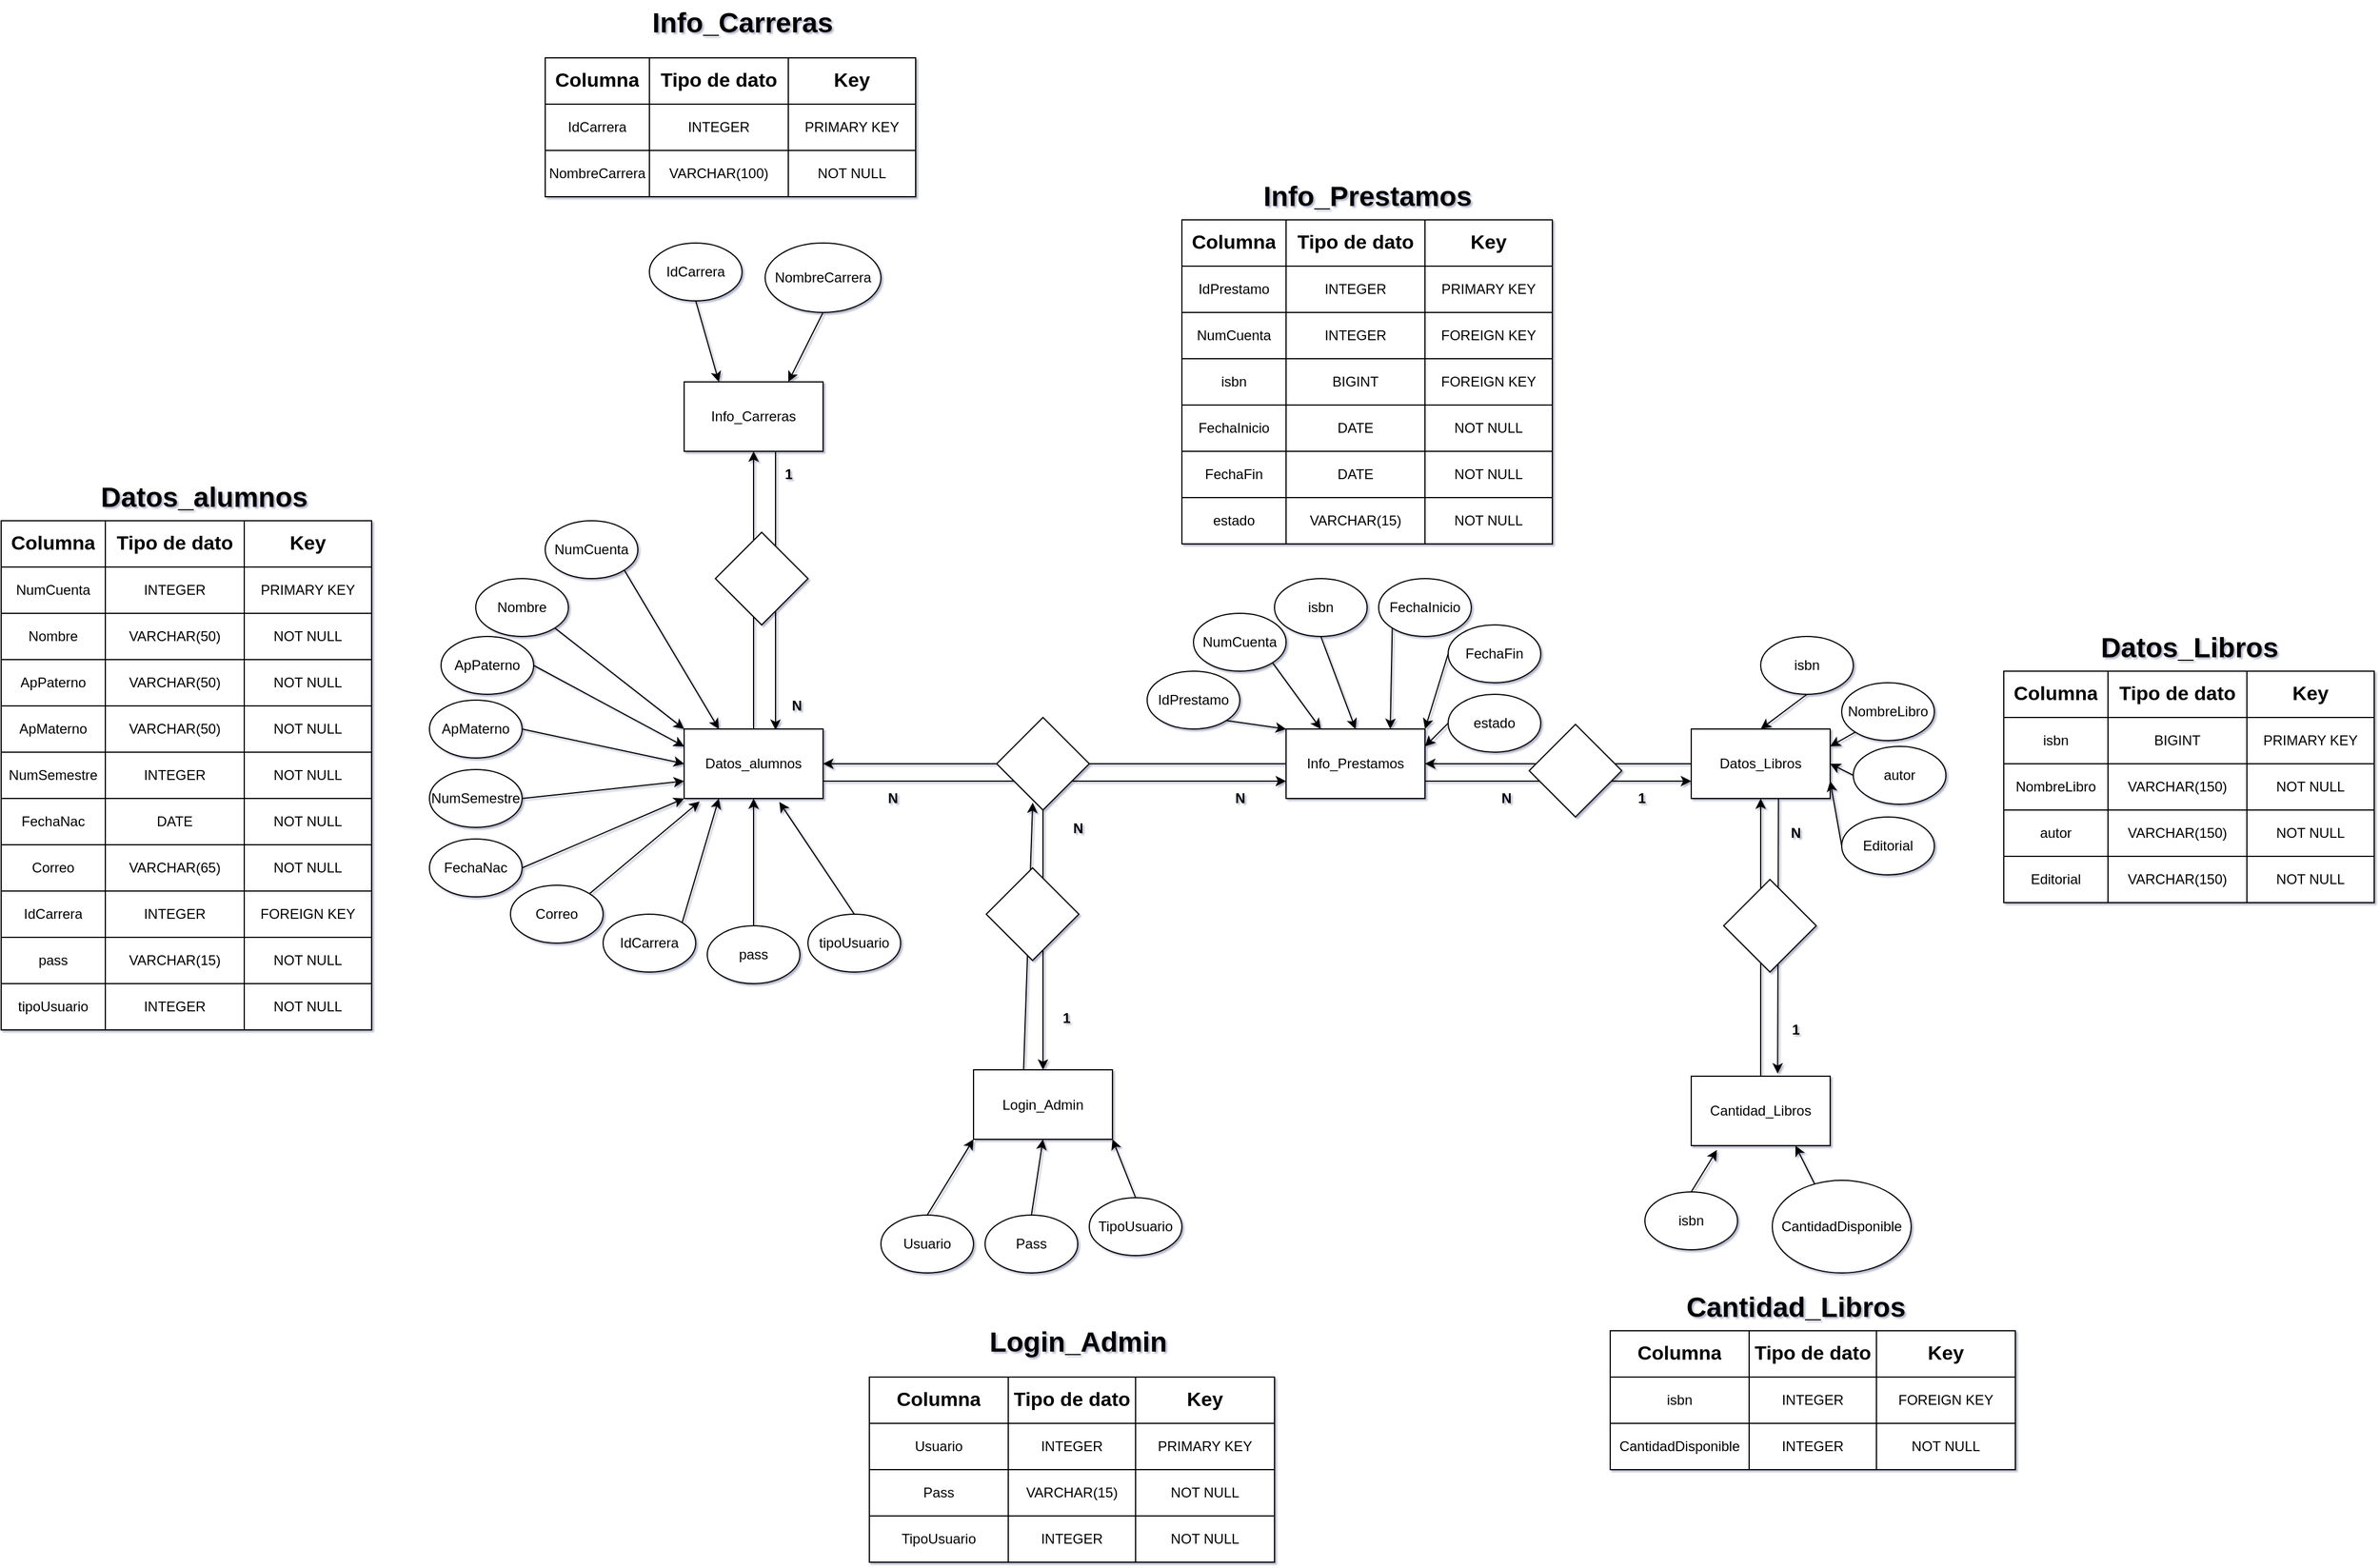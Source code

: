 <mxfile version="15.4.0" type="device"><diagram id="0AH1CvECgv_UbFLG6G_F" name="Página-1"><mxGraphModel dx="4240" dy="3142" grid="1" gridSize="10" guides="1" tooltips="1" connect="1" arrows="1" fold="1" page="1" pageScale="1" pageWidth="827" pageHeight="1169" background="#FFFFFF" math="0" shadow="1"><root><mxCell id="0"/><mxCell id="1" parent="0"/><mxCell id="ZaBjL-8cKM1MxP0OkZdE-43" style="edgeStyle=none;rounded=0;orthogonalLoop=1;jettySize=auto;html=1;exitX=1;exitY=0.75;exitDx=0;exitDy=0;" parent="1" source="ZaBjL-8cKM1MxP0OkZdE-1" edge="1"><mxGeometry relative="1" as="geometry"><mxPoint x="530" y="265" as="targetPoint"/></mxGeometry></mxCell><mxCell id="kNFWN5QqUu--hjVaSyai-7" style="edgeStyle=none;rounded=0;orthogonalLoop=1;jettySize=auto;html=1;exitX=0.5;exitY=0;exitDx=0;exitDy=0;entryX=0.5;entryY=1;entryDx=0;entryDy=0;" parent="1" source="ZaBjL-8cKM1MxP0OkZdE-1" target="kNFWN5QqUu--hjVaSyai-1" edge="1"><mxGeometry relative="1" as="geometry"/></mxCell><mxCell id="ZaBjL-8cKM1MxP0OkZdE-1" value="Datos_alumnos" style="rounded=0;whiteSpace=wrap;html=1;" parent="1" vertex="1"><mxGeometry x="10" y="220" width="120" height="60" as="geometry"/></mxCell><mxCell id="ZaBjL-8cKM1MxP0OkZdE-10" style="rounded=0;orthogonalLoop=1;jettySize=auto;html=1;exitX=1;exitY=1;exitDx=0;exitDy=0;entryX=0.25;entryY=0;entryDx=0;entryDy=0;" parent="1" source="ZaBjL-8cKM1MxP0OkZdE-2" target="ZaBjL-8cKM1MxP0OkZdE-1" edge="1"><mxGeometry relative="1" as="geometry"/></mxCell><mxCell id="ZaBjL-8cKM1MxP0OkZdE-2" value="NumCuenta" style="ellipse;whiteSpace=wrap;html=1;" parent="1" vertex="1"><mxGeometry x="-110" y="40" width="80" height="50" as="geometry"/></mxCell><mxCell id="ZaBjL-8cKM1MxP0OkZdE-11" style="edgeStyle=none;rounded=0;orthogonalLoop=1;jettySize=auto;html=1;exitX=1;exitY=1;exitDx=0;exitDy=0;entryX=0;entryY=0;entryDx=0;entryDy=0;" parent="1" source="ZaBjL-8cKM1MxP0OkZdE-3" target="ZaBjL-8cKM1MxP0OkZdE-1" edge="1"><mxGeometry relative="1" as="geometry"/></mxCell><mxCell id="ZaBjL-8cKM1MxP0OkZdE-3" value="Nombre" style="ellipse;whiteSpace=wrap;html=1;" parent="1" vertex="1"><mxGeometry x="-170" y="90" width="80" height="50" as="geometry"/></mxCell><mxCell id="ZaBjL-8cKM1MxP0OkZdE-12" style="edgeStyle=none;rounded=0;orthogonalLoop=1;jettySize=auto;html=1;exitX=1;exitY=0.5;exitDx=0;exitDy=0;entryX=0;entryY=0.25;entryDx=0;entryDy=0;" parent="1" source="ZaBjL-8cKM1MxP0OkZdE-4" target="ZaBjL-8cKM1MxP0OkZdE-1" edge="1"><mxGeometry relative="1" as="geometry"/></mxCell><mxCell id="ZaBjL-8cKM1MxP0OkZdE-4" value="ApPaterno" style="ellipse;whiteSpace=wrap;html=1;" parent="1" vertex="1"><mxGeometry x="-200" y="140" width="80" height="50" as="geometry"/></mxCell><mxCell id="ZaBjL-8cKM1MxP0OkZdE-14" style="edgeStyle=none;rounded=0;orthogonalLoop=1;jettySize=auto;html=1;exitX=1;exitY=0.5;exitDx=0;exitDy=0;entryX=0;entryY=0.75;entryDx=0;entryDy=0;" parent="1" source="ZaBjL-8cKM1MxP0OkZdE-5" target="ZaBjL-8cKM1MxP0OkZdE-1" edge="1"><mxGeometry relative="1" as="geometry"/></mxCell><mxCell id="ZaBjL-8cKM1MxP0OkZdE-5" value="NumSemestre" style="ellipse;whiteSpace=wrap;html=1;" parent="1" vertex="1"><mxGeometry x="-210" y="255" width="80" height="50" as="geometry"/></mxCell><mxCell id="ZaBjL-8cKM1MxP0OkZdE-13" style="edgeStyle=none;rounded=0;orthogonalLoop=1;jettySize=auto;html=1;exitX=1;exitY=0.5;exitDx=0;exitDy=0;entryX=0;entryY=0.5;entryDx=0;entryDy=0;" parent="1" source="ZaBjL-8cKM1MxP0OkZdE-6" target="ZaBjL-8cKM1MxP0OkZdE-1" edge="1"><mxGeometry relative="1" as="geometry"/></mxCell><mxCell id="ZaBjL-8cKM1MxP0OkZdE-6" value="ApMaterno" style="ellipse;whiteSpace=wrap;html=1;" parent="1" vertex="1"><mxGeometry x="-210" y="195" width="80" height="50" as="geometry"/></mxCell><mxCell id="ZaBjL-8cKM1MxP0OkZdE-15" style="edgeStyle=none;rounded=0;orthogonalLoop=1;jettySize=auto;html=1;exitX=1;exitY=0.5;exitDx=0;exitDy=0;entryX=0;entryY=1;entryDx=0;entryDy=0;" parent="1" source="ZaBjL-8cKM1MxP0OkZdE-7" target="ZaBjL-8cKM1MxP0OkZdE-1" edge="1"><mxGeometry relative="1" as="geometry"/></mxCell><mxCell id="ZaBjL-8cKM1MxP0OkZdE-7" value="FechaNac" style="ellipse;whiteSpace=wrap;html=1;" parent="1" vertex="1"><mxGeometry x="-210" y="315" width="80" height="50" as="geometry"/></mxCell><mxCell id="ZaBjL-8cKM1MxP0OkZdE-16" style="edgeStyle=none;rounded=0;orthogonalLoop=1;jettySize=auto;html=1;exitX=1;exitY=0;exitDx=0;exitDy=0;entryX=0.112;entryY=1.043;entryDx=0;entryDy=0;entryPerimeter=0;" parent="1" source="ZaBjL-8cKM1MxP0OkZdE-8" target="ZaBjL-8cKM1MxP0OkZdE-1" edge="1"><mxGeometry relative="1" as="geometry"/></mxCell><mxCell id="ZaBjL-8cKM1MxP0OkZdE-8" value="Correo" style="ellipse;whiteSpace=wrap;html=1;" parent="1" vertex="1"><mxGeometry x="-140" y="355" width="80" height="50" as="geometry"/></mxCell><mxCell id="ZaBjL-8cKM1MxP0OkZdE-17" style="edgeStyle=none;rounded=0;orthogonalLoop=1;jettySize=auto;html=1;exitX=1;exitY=0;exitDx=0;exitDy=0;entryX=0.25;entryY=1;entryDx=0;entryDy=0;" parent="1" source="ZaBjL-8cKM1MxP0OkZdE-9" target="ZaBjL-8cKM1MxP0OkZdE-1" edge="1"><mxGeometry relative="1" as="geometry"/></mxCell><mxCell id="ZaBjL-8cKM1MxP0OkZdE-9" value="IdCarrera" style="ellipse;whiteSpace=wrap;html=1;" parent="1" vertex="1"><mxGeometry x="-60" y="380" width="80" height="50" as="geometry"/></mxCell><mxCell id="ZaBjL-8cKM1MxP0OkZdE-42" style="edgeStyle=none;rounded=0;orthogonalLoop=1;jettySize=auto;html=1;exitX=0;exitY=0.5;exitDx=0;exitDy=0;entryX=1;entryY=0.5;entryDx=0;entryDy=0;" parent="1" source="ZaBjL-8cKM1MxP0OkZdE-31" target="ZaBjL-8cKM1MxP0OkZdE-1" edge="1"><mxGeometry relative="1" as="geometry"/></mxCell><mxCell id="ZaBjL-8cKM1MxP0OkZdE-64" style="edgeStyle=none;rounded=0;orthogonalLoop=1;jettySize=auto;html=1;exitX=1;exitY=0.75;exitDx=0;exitDy=0;entryX=0;entryY=0.75;entryDx=0;entryDy=0;" parent="1" source="ZaBjL-8cKM1MxP0OkZdE-31" target="ZaBjL-8cKM1MxP0OkZdE-59" edge="1"><mxGeometry relative="1" as="geometry"/></mxCell><mxCell id="ZaBjL-8cKM1MxP0OkZdE-31" value="Info_Prestamos" style="rounded=0;whiteSpace=wrap;html=1;" parent="1" vertex="1"><mxGeometry x="530" y="220" width="120" height="60" as="geometry"/></mxCell><mxCell id="ZaBjL-8cKM1MxP0OkZdE-37" style="edgeStyle=none;rounded=0;orthogonalLoop=1;jettySize=auto;html=1;exitX=1;exitY=1;exitDx=0;exitDy=0;entryX=0;entryY=0;entryDx=0;entryDy=0;" parent="1" source="ZaBjL-8cKM1MxP0OkZdE-32" target="ZaBjL-8cKM1MxP0OkZdE-31" edge="1"><mxGeometry relative="1" as="geometry"/></mxCell><mxCell id="ZaBjL-8cKM1MxP0OkZdE-32" value="IdPrestamo" style="ellipse;whiteSpace=wrap;html=1;" parent="1" vertex="1"><mxGeometry x="410" y="170" width="80" height="50" as="geometry"/></mxCell><mxCell id="ZaBjL-8cKM1MxP0OkZdE-38" style="edgeStyle=none;rounded=0;orthogonalLoop=1;jettySize=auto;html=1;exitX=1;exitY=1;exitDx=0;exitDy=0;entryX=0.25;entryY=0;entryDx=0;entryDy=0;" parent="1" source="ZaBjL-8cKM1MxP0OkZdE-33" target="ZaBjL-8cKM1MxP0OkZdE-31" edge="1"><mxGeometry relative="1" as="geometry"/></mxCell><mxCell id="ZaBjL-8cKM1MxP0OkZdE-33" value="NumCuenta" style="ellipse;whiteSpace=wrap;html=1;" parent="1" vertex="1"><mxGeometry x="450" y="120" width="80" height="50" as="geometry"/></mxCell><mxCell id="ZaBjL-8cKM1MxP0OkZdE-39" style="edgeStyle=none;rounded=0;orthogonalLoop=1;jettySize=auto;html=1;exitX=0.5;exitY=1;exitDx=0;exitDy=0;entryX=0.5;entryY=0;entryDx=0;entryDy=0;" parent="1" source="ZaBjL-8cKM1MxP0OkZdE-34" target="ZaBjL-8cKM1MxP0OkZdE-31" edge="1"><mxGeometry relative="1" as="geometry"/></mxCell><mxCell id="ZaBjL-8cKM1MxP0OkZdE-34" value="isbn" style="ellipse;whiteSpace=wrap;html=1;" parent="1" vertex="1"><mxGeometry x="520" y="90" width="80" height="50" as="geometry"/></mxCell><mxCell id="ZaBjL-8cKM1MxP0OkZdE-40" style="edgeStyle=none;rounded=0;orthogonalLoop=1;jettySize=auto;html=1;exitX=0;exitY=1;exitDx=0;exitDy=0;entryX=0.75;entryY=0;entryDx=0;entryDy=0;" parent="1" source="ZaBjL-8cKM1MxP0OkZdE-35" target="ZaBjL-8cKM1MxP0OkZdE-31" edge="1"><mxGeometry relative="1" as="geometry"/></mxCell><mxCell id="ZaBjL-8cKM1MxP0OkZdE-35" value="FechaInicio" style="ellipse;whiteSpace=wrap;html=1;" parent="1" vertex="1"><mxGeometry x="610" y="90" width="80" height="50" as="geometry"/></mxCell><mxCell id="ZaBjL-8cKM1MxP0OkZdE-41" style="edgeStyle=none;rounded=0;orthogonalLoop=1;jettySize=auto;html=1;exitX=0;exitY=0.5;exitDx=0;exitDy=0;entryX=1;entryY=0;entryDx=0;entryDy=0;" parent="1" source="ZaBjL-8cKM1MxP0OkZdE-36" target="ZaBjL-8cKM1MxP0OkZdE-31" edge="1"><mxGeometry relative="1" as="geometry"/></mxCell><mxCell id="ZaBjL-8cKM1MxP0OkZdE-36" value="FechaFin" style="ellipse;whiteSpace=wrap;html=1;" parent="1" vertex="1"><mxGeometry x="670" y="130" width="80" height="50" as="geometry"/></mxCell><mxCell id="VCs7T8iAd6Ko2iWt0iXR-9" style="edgeStyle=none;rounded=0;orthogonalLoop=1;jettySize=auto;html=1;exitX=0.5;exitY=1;exitDx=0;exitDy=0;entryX=0.5;entryY=0;entryDx=0;entryDy=0;" parent="1" source="ZaBjL-8cKM1MxP0OkZdE-44" target="VCs7T8iAd6Ko2iWt0iXR-1" edge="1"><mxGeometry relative="1" as="geometry"/></mxCell><mxCell id="ZaBjL-8cKM1MxP0OkZdE-44" value="" style="rhombus;whiteSpace=wrap;html=1;" parent="1" vertex="1"><mxGeometry x="280" y="210" width="80" height="80" as="geometry"/></mxCell><mxCell id="ZaBjL-8cKM1MxP0OkZdE-46" value="N" style="text;html=1;align=center;verticalAlign=middle;resizable=0;points=[];autosize=1;strokeColor=none;fillColor=none;fontStyle=1" parent="1" vertex="1"><mxGeometry x="180" y="270" width="20" height="20" as="geometry"/></mxCell><mxCell id="ZaBjL-8cKM1MxP0OkZdE-47" value="N" style="text;html=1;align=center;verticalAlign=middle;resizable=0;points=[];autosize=1;strokeColor=none;fillColor=none;fontStyle=1" parent="1" vertex="1"><mxGeometry x="480" y="270" width="20" height="20" as="geometry"/></mxCell><mxCell id="ZaBjL-8cKM1MxP0OkZdE-63" style="edgeStyle=none;rounded=0;orthogonalLoop=1;jettySize=auto;html=1;exitX=0;exitY=0.5;exitDx=0;exitDy=0;entryX=1;entryY=0.5;entryDx=0;entryDy=0;" parent="1" source="ZaBjL-8cKM1MxP0OkZdE-59" target="ZaBjL-8cKM1MxP0OkZdE-31" edge="1"><mxGeometry relative="1" as="geometry"/></mxCell><mxCell id="ZaBjL-8cKM1MxP0OkZdE-74" style="edgeStyle=none;rounded=0;orthogonalLoop=1;jettySize=auto;html=1;exitX=0.628;exitY=1.003;exitDx=0;exitDy=0;entryX=0.622;entryY=-0.037;entryDx=0;entryDy=0;exitPerimeter=0;entryPerimeter=0;" parent="1" source="ZaBjL-8cKM1MxP0OkZdE-59" target="ZaBjL-8cKM1MxP0OkZdE-68" edge="1"><mxGeometry relative="1" as="geometry"/></mxCell><mxCell id="ZaBjL-8cKM1MxP0OkZdE-59" value="Datos_Libros" style="rounded=0;whiteSpace=wrap;html=1;" parent="1" vertex="1"><mxGeometry x="880" y="220" width="120" height="60" as="geometry"/></mxCell><mxCell id="ZaBjL-8cKM1MxP0OkZdE-65" style="edgeStyle=none;rounded=0;orthogonalLoop=1;jettySize=auto;html=1;exitX=0.5;exitY=1;exitDx=0;exitDy=0;entryX=0.5;entryY=0;entryDx=0;entryDy=0;" parent="1" source="ZaBjL-8cKM1MxP0OkZdE-60" target="ZaBjL-8cKM1MxP0OkZdE-59" edge="1"><mxGeometry relative="1" as="geometry"/></mxCell><mxCell id="ZaBjL-8cKM1MxP0OkZdE-60" value="isbn" style="ellipse;whiteSpace=wrap;html=1;" parent="1" vertex="1"><mxGeometry x="940" y="140" width="80" height="50" as="geometry"/></mxCell><mxCell id="ZaBjL-8cKM1MxP0OkZdE-66" style="edgeStyle=none;rounded=0;orthogonalLoop=1;jettySize=auto;html=1;exitX=0;exitY=1;exitDx=0;exitDy=0;entryX=1;entryY=0.25;entryDx=0;entryDy=0;" parent="1" source="ZaBjL-8cKM1MxP0OkZdE-61" target="ZaBjL-8cKM1MxP0OkZdE-59" edge="1"><mxGeometry relative="1" as="geometry"/></mxCell><mxCell id="ZaBjL-8cKM1MxP0OkZdE-61" value="NombreLibro" style="ellipse;whiteSpace=wrap;html=1;" parent="1" vertex="1"><mxGeometry x="1010" y="180" width="80" height="50" as="geometry"/></mxCell><mxCell id="ZaBjL-8cKM1MxP0OkZdE-67" style="edgeStyle=none;rounded=0;orthogonalLoop=1;jettySize=auto;html=1;exitX=0;exitY=0.5;exitDx=0;exitDy=0;entryX=1;entryY=0.75;entryDx=0;entryDy=0;" parent="1" source="ZaBjL-8cKM1MxP0OkZdE-62" target="ZaBjL-8cKM1MxP0OkZdE-59" edge="1"><mxGeometry relative="1" as="geometry"/></mxCell><mxCell id="ZaBjL-8cKM1MxP0OkZdE-62" value="Editorial" style="ellipse;whiteSpace=wrap;html=1;" parent="1" vertex="1"><mxGeometry x="1010" y="296" width="80" height="50" as="geometry"/></mxCell><mxCell id="ZaBjL-8cKM1MxP0OkZdE-73" style="edgeStyle=none;rounded=0;orthogonalLoop=1;jettySize=auto;html=1;exitX=0.5;exitY=0;exitDx=0;exitDy=0;entryX=0.5;entryY=1;entryDx=0;entryDy=0;" parent="1" source="ZaBjL-8cKM1MxP0OkZdE-68" target="ZaBjL-8cKM1MxP0OkZdE-59" edge="1"><mxGeometry relative="1" as="geometry"/></mxCell><mxCell id="ZaBjL-8cKM1MxP0OkZdE-68" value="Cantidad_Libros" style="rounded=0;whiteSpace=wrap;html=1;" parent="1" vertex="1"><mxGeometry x="880" y="520" width="120" height="60" as="geometry"/></mxCell><mxCell id="ZaBjL-8cKM1MxP0OkZdE-69" style="edgeStyle=none;rounded=0;orthogonalLoop=1;jettySize=auto;html=1;exitX=0.5;exitY=0;exitDx=0;exitDy=0;entryX=0.185;entryY=1.063;entryDx=0;entryDy=0;entryPerimeter=0;" parent="1" target="ZaBjL-8cKM1MxP0OkZdE-68" edge="1"><mxGeometry relative="1" as="geometry"><mxPoint x="880" y="620" as="sourcePoint"/></mxGeometry></mxCell><mxCell id="ZaBjL-8cKM1MxP0OkZdE-70" value="isbn" style="ellipse;whiteSpace=wrap;html=1;" parent="1" vertex="1"><mxGeometry x="840" y="620" width="80" height="50" as="geometry"/></mxCell><mxCell id="ZaBjL-8cKM1MxP0OkZdE-71" style="edgeStyle=none;rounded=0;orthogonalLoop=1;jettySize=auto;html=1;exitX=0.5;exitY=0;exitDx=0;exitDy=0;entryX=0.75;entryY=1;entryDx=0;entryDy=0;" parent="1" target="ZaBjL-8cKM1MxP0OkZdE-68" edge="1"><mxGeometry relative="1" as="geometry"><mxPoint x="990" y="620" as="sourcePoint"/></mxGeometry></mxCell><mxCell id="ZaBjL-8cKM1MxP0OkZdE-72" value="CantidadDisponible" style="ellipse;whiteSpace=wrap;html=1;" parent="1" vertex="1"><mxGeometry x="950" y="610" width="120" height="80" as="geometry"/></mxCell><mxCell id="ZaBjL-8cKM1MxP0OkZdE-75" value="" style="rhombus;whiteSpace=wrap;html=1;" parent="1" vertex="1"><mxGeometry x="908" y="350" width="80" height="80" as="geometry"/></mxCell><mxCell id="ZaBjL-8cKM1MxP0OkZdE-76" value="N" style="text;html=1;align=center;verticalAlign=middle;resizable=0;points=[];autosize=1;strokeColor=none;fillColor=none;fontStyle=1" parent="1" vertex="1"><mxGeometry x="960" y="300" width="20" height="20" as="geometry"/></mxCell><mxCell id="ZaBjL-8cKM1MxP0OkZdE-77" value="1" style="text;html=1;align=center;verticalAlign=middle;resizable=0;points=[];autosize=1;strokeColor=none;fillColor=none;fontStyle=1" parent="1" vertex="1"><mxGeometry x="960" y="470" width="20" height="20" as="geometry"/></mxCell><mxCell id="ZaBjL-8cKM1MxP0OkZdE-78" value="" style="rhombus;whiteSpace=wrap;html=1;" parent="1" vertex="1"><mxGeometry x="740" y="216" width="80" height="80" as="geometry"/></mxCell><mxCell id="ZaBjL-8cKM1MxP0OkZdE-79" value="N" style="text;html=1;align=center;verticalAlign=middle;resizable=0;points=[];autosize=1;strokeColor=none;fillColor=none;fontStyle=1" parent="1" vertex="1"><mxGeometry x="710" y="270" width="20" height="20" as="geometry"/></mxCell><mxCell id="ZaBjL-8cKM1MxP0OkZdE-80" value="1" style="text;html=1;align=center;verticalAlign=middle;resizable=0;points=[];autosize=1;strokeColor=none;fillColor=none;fontStyle=1" parent="1" vertex="1"><mxGeometry x="827" y="270" width="20" height="20" as="geometry"/></mxCell><mxCell id="qdb3Yg9OP-h3WkOmSptA-27" value="" style="shape=table;html=1;whiteSpace=wrap;startSize=0;container=1;collapsible=0;childLayout=tableLayout;" parent="1" vertex="1"><mxGeometry x="-580" y="40" width="320.0" height="440" as="geometry"/></mxCell><mxCell id="qdb3Yg9OP-h3WkOmSptA-28" value="" style="shape=partialRectangle;html=1;whiteSpace=wrap;collapsible=0;dropTarget=0;pointerEvents=0;fillColor=none;top=0;left=0;bottom=0;right=0;points=[[0,0.5],[1,0.5]];portConstraint=eastwest;" parent="qdb3Yg9OP-h3WkOmSptA-27" vertex="1"><mxGeometry width="320.0" height="40" as="geometry"/></mxCell><mxCell id="qdb3Yg9OP-h3WkOmSptA-29" value="&lt;b&gt;&lt;font style=&quot;font-size: 17px&quot;&gt;Columna&lt;/font&gt;&lt;/b&gt;" style="shape=partialRectangle;html=1;whiteSpace=wrap;connectable=0;fillColor=none;top=0;left=0;bottom=0;right=0;overflow=hidden;pointerEvents=1;" parent="qdb3Yg9OP-h3WkOmSptA-28" vertex="1"><mxGeometry width="90" height="40" as="geometry"><mxRectangle width="90" height="40" as="alternateBounds"/></mxGeometry></mxCell><mxCell id="qdb3Yg9OP-h3WkOmSptA-30" value="&lt;b&gt;&lt;font style=&quot;font-size: 17px&quot;&gt;Tipo de dato&lt;/font&gt;&lt;/b&gt;" style="shape=partialRectangle;html=1;whiteSpace=wrap;connectable=0;fillColor=none;top=0;left=0;bottom=0;right=0;overflow=hidden;pointerEvents=1;" parent="qdb3Yg9OP-h3WkOmSptA-28" vertex="1"><mxGeometry x="90" width="120" height="40" as="geometry"><mxRectangle width="120" height="40" as="alternateBounds"/></mxGeometry></mxCell><mxCell id="qdb3Yg9OP-h3WkOmSptA-31" value="&lt;b&gt;&lt;font style=&quot;font-size: 17px&quot;&gt;Key&lt;/font&gt;&lt;/b&gt;" style="shape=partialRectangle;html=1;whiteSpace=wrap;connectable=0;fillColor=none;top=0;left=0;bottom=0;right=0;overflow=hidden;pointerEvents=1;" parent="qdb3Yg9OP-h3WkOmSptA-28" vertex="1"><mxGeometry x="210" width="110" height="40" as="geometry"><mxRectangle width="110" height="40" as="alternateBounds"/></mxGeometry></mxCell><mxCell id="qdb3Yg9OP-h3WkOmSptA-32" value="" style="shape=partialRectangle;html=1;whiteSpace=wrap;collapsible=0;dropTarget=0;pointerEvents=0;fillColor=none;top=0;left=0;bottom=0;right=0;points=[[0,0.5],[1,0.5]];portConstraint=eastwest;" parent="qdb3Yg9OP-h3WkOmSptA-27" vertex="1"><mxGeometry y="40" width="320.0" height="40" as="geometry"/></mxCell><mxCell id="qdb3Yg9OP-h3WkOmSptA-33" value="NumCuenta" style="shape=partialRectangle;html=1;whiteSpace=wrap;connectable=0;fillColor=none;top=0;left=0;bottom=0;right=0;overflow=hidden;pointerEvents=1;" parent="qdb3Yg9OP-h3WkOmSptA-32" vertex="1"><mxGeometry width="90" height="40" as="geometry"><mxRectangle width="90" height="40" as="alternateBounds"/></mxGeometry></mxCell><mxCell id="qdb3Yg9OP-h3WkOmSptA-34" value="INTEGER" style="shape=partialRectangle;html=1;whiteSpace=wrap;connectable=0;fillColor=none;top=0;left=0;bottom=0;right=0;overflow=hidden;pointerEvents=1;" parent="qdb3Yg9OP-h3WkOmSptA-32" vertex="1"><mxGeometry x="90" width="120" height="40" as="geometry"><mxRectangle width="120" height="40" as="alternateBounds"/></mxGeometry></mxCell><mxCell id="qdb3Yg9OP-h3WkOmSptA-35" value="PRIMARY KEY" style="shape=partialRectangle;html=1;whiteSpace=wrap;connectable=0;fillColor=none;top=0;left=0;bottom=0;right=0;overflow=hidden;pointerEvents=1;" parent="qdb3Yg9OP-h3WkOmSptA-32" vertex="1"><mxGeometry x="210" width="110" height="40" as="geometry"><mxRectangle width="110" height="40" as="alternateBounds"/></mxGeometry></mxCell><mxCell id="qdb3Yg9OP-h3WkOmSptA-36" value="" style="shape=partialRectangle;html=1;whiteSpace=wrap;collapsible=0;dropTarget=0;pointerEvents=0;fillColor=none;top=0;left=0;bottom=0;right=0;points=[[0,0.5],[1,0.5]];portConstraint=eastwest;" parent="qdb3Yg9OP-h3WkOmSptA-27" vertex="1"><mxGeometry y="80" width="320.0" height="40" as="geometry"/></mxCell><mxCell id="qdb3Yg9OP-h3WkOmSptA-37" value="Nombre" style="shape=partialRectangle;html=1;whiteSpace=wrap;connectable=0;fillColor=none;top=0;left=0;bottom=0;right=0;overflow=hidden;pointerEvents=1;" parent="qdb3Yg9OP-h3WkOmSptA-36" vertex="1"><mxGeometry width="90" height="40" as="geometry"><mxRectangle width="90" height="40" as="alternateBounds"/></mxGeometry></mxCell><mxCell id="qdb3Yg9OP-h3WkOmSptA-38" value="VARCHAR(50)" style="shape=partialRectangle;html=1;whiteSpace=wrap;connectable=0;fillColor=none;top=0;left=0;bottom=0;right=0;overflow=hidden;pointerEvents=1;" parent="qdb3Yg9OP-h3WkOmSptA-36" vertex="1"><mxGeometry x="90" width="120" height="40" as="geometry"><mxRectangle width="120" height="40" as="alternateBounds"/></mxGeometry></mxCell><mxCell id="qdb3Yg9OP-h3WkOmSptA-39" value="NOT NULL" style="shape=partialRectangle;html=1;whiteSpace=wrap;connectable=0;fillColor=none;top=0;left=0;bottom=0;right=0;overflow=hidden;pointerEvents=1;" parent="qdb3Yg9OP-h3WkOmSptA-36" vertex="1"><mxGeometry x="210" width="110" height="40" as="geometry"><mxRectangle width="110" height="40" as="alternateBounds"/></mxGeometry></mxCell><mxCell id="qdb3Yg9OP-h3WkOmSptA-66" style="shape=partialRectangle;html=1;whiteSpace=wrap;collapsible=0;dropTarget=0;pointerEvents=0;fillColor=none;top=0;left=0;bottom=0;right=0;points=[[0,0.5],[1,0.5]];portConstraint=eastwest;" parent="qdb3Yg9OP-h3WkOmSptA-27" vertex="1"><mxGeometry y="120" width="320.0" height="40" as="geometry"/></mxCell><mxCell id="qdb3Yg9OP-h3WkOmSptA-67" value="ApPaterno" style="shape=partialRectangle;html=1;whiteSpace=wrap;connectable=0;fillColor=none;top=0;left=0;bottom=0;right=0;overflow=hidden;pointerEvents=1;" parent="qdb3Yg9OP-h3WkOmSptA-66" vertex="1"><mxGeometry width="90" height="40" as="geometry"><mxRectangle width="90" height="40" as="alternateBounds"/></mxGeometry></mxCell><mxCell id="qdb3Yg9OP-h3WkOmSptA-68" value="VARCHAR(50)" style="shape=partialRectangle;html=1;whiteSpace=wrap;connectable=0;fillColor=none;top=0;left=0;bottom=0;right=0;overflow=hidden;pointerEvents=1;" parent="qdb3Yg9OP-h3WkOmSptA-66" vertex="1"><mxGeometry x="90" width="120" height="40" as="geometry"><mxRectangle width="120" height="40" as="alternateBounds"/></mxGeometry></mxCell><mxCell id="qdb3Yg9OP-h3WkOmSptA-69" value="NOT NULL" style="shape=partialRectangle;html=1;whiteSpace=wrap;connectable=0;fillColor=none;top=0;left=0;bottom=0;right=0;overflow=hidden;pointerEvents=1;" parent="qdb3Yg9OP-h3WkOmSptA-66" vertex="1"><mxGeometry x="210" width="110" height="40" as="geometry"><mxRectangle width="110" height="40" as="alternateBounds"/></mxGeometry></mxCell><mxCell id="qdb3Yg9OP-h3WkOmSptA-62" style="shape=partialRectangle;html=1;whiteSpace=wrap;collapsible=0;dropTarget=0;pointerEvents=0;fillColor=none;top=0;left=0;bottom=0;right=0;points=[[0,0.5],[1,0.5]];portConstraint=eastwest;" parent="qdb3Yg9OP-h3WkOmSptA-27" vertex="1"><mxGeometry y="160" width="320.0" height="40" as="geometry"/></mxCell><mxCell id="qdb3Yg9OP-h3WkOmSptA-63" value="ApMaterno" style="shape=partialRectangle;html=1;whiteSpace=wrap;connectable=0;fillColor=none;top=0;left=0;bottom=0;right=0;overflow=hidden;pointerEvents=1;" parent="qdb3Yg9OP-h3WkOmSptA-62" vertex="1"><mxGeometry width="90" height="40" as="geometry"><mxRectangle width="90" height="40" as="alternateBounds"/></mxGeometry></mxCell><mxCell id="qdb3Yg9OP-h3WkOmSptA-64" value="VARCHAR(50)" style="shape=partialRectangle;html=1;whiteSpace=wrap;connectable=0;fillColor=none;top=0;left=0;bottom=0;right=0;overflow=hidden;pointerEvents=1;" parent="qdb3Yg9OP-h3WkOmSptA-62" vertex="1"><mxGeometry x="90" width="120" height="40" as="geometry"><mxRectangle width="120" height="40" as="alternateBounds"/></mxGeometry></mxCell><mxCell id="qdb3Yg9OP-h3WkOmSptA-65" value="NOT NULL" style="shape=partialRectangle;html=1;whiteSpace=wrap;connectable=0;fillColor=none;top=0;left=0;bottom=0;right=0;overflow=hidden;pointerEvents=1;" parent="qdb3Yg9OP-h3WkOmSptA-62" vertex="1"><mxGeometry x="210" width="110" height="40" as="geometry"><mxRectangle width="110" height="40" as="alternateBounds"/></mxGeometry></mxCell><mxCell id="qdb3Yg9OP-h3WkOmSptA-58" style="shape=partialRectangle;html=1;whiteSpace=wrap;collapsible=0;dropTarget=0;pointerEvents=0;fillColor=none;top=0;left=0;bottom=0;right=0;points=[[0,0.5],[1,0.5]];portConstraint=eastwest;" parent="qdb3Yg9OP-h3WkOmSptA-27" vertex="1"><mxGeometry y="200" width="320.0" height="40" as="geometry"/></mxCell><mxCell id="qdb3Yg9OP-h3WkOmSptA-59" value="NumSemestre" style="shape=partialRectangle;html=1;whiteSpace=wrap;connectable=0;fillColor=none;top=0;left=0;bottom=0;right=0;overflow=hidden;pointerEvents=1;" parent="qdb3Yg9OP-h3WkOmSptA-58" vertex="1"><mxGeometry width="90" height="40" as="geometry"><mxRectangle width="90" height="40" as="alternateBounds"/></mxGeometry></mxCell><mxCell id="qdb3Yg9OP-h3WkOmSptA-60" value="INTEGER" style="shape=partialRectangle;html=1;whiteSpace=wrap;connectable=0;fillColor=none;top=0;left=0;bottom=0;right=0;overflow=hidden;pointerEvents=1;" parent="qdb3Yg9OP-h3WkOmSptA-58" vertex="1"><mxGeometry x="90" width="120" height="40" as="geometry"><mxRectangle width="120" height="40" as="alternateBounds"/></mxGeometry></mxCell><mxCell id="qdb3Yg9OP-h3WkOmSptA-61" value="NOT NULL" style="shape=partialRectangle;html=1;whiteSpace=wrap;connectable=0;fillColor=none;top=0;left=0;bottom=0;right=0;overflow=hidden;pointerEvents=1;" parent="qdb3Yg9OP-h3WkOmSptA-58" vertex="1"><mxGeometry x="210" width="110" height="40" as="geometry"><mxRectangle width="110" height="40" as="alternateBounds"/></mxGeometry></mxCell><mxCell id="qdb3Yg9OP-h3WkOmSptA-54" style="shape=partialRectangle;html=1;whiteSpace=wrap;collapsible=0;dropTarget=0;pointerEvents=0;fillColor=none;top=0;left=0;bottom=0;right=0;points=[[0,0.5],[1,0.5]];portConstraint=eastwest;" parent="qdb3Yg9OP-h3WkOmSptA-27" vertex="1"><mxGeometry y="240" width="320.0" height="40" as="geometry"/></mxCell><mxCell id="qdb3Yg9OP-h3WkOmSptA-55" value="FechaNac" style="shape=partialRectangle;html=1;whiteSpace=wrap;connectable=0;fillColor=none;top=0;left=0;bottom=0;right=0;overflow=hidden;pointerEvents=1;" parent="qdb3Yg9OP-h3WkOmSptA-54" vertex="1"><mxGeometry width="90" height="40" as="geometry"><mxRectangle width="90" height="40" as="alternateBounds"/></mxGeometry></mxCell><mxCell id="qdb3Yg9OP-h3WkOmSptA-56" value="DATE" style="shape=partialRectangle;html=1;whiteSpace=wrap;connectable=0;fillColor=none;top=0;left=0;bottom=0;right=0;overflow=hidden;pointerEvents=1;" parent="qdb3Yg9OP-h3WkOmSptA-54" vertex="1"><mxGeometry x="90" width="120" height="40" as="geometry"><mxRectangle width="120" height="40" as="alternateBounds"/></mxGeometry></mxCell><mxCell id="qdb3Yg9OP-h3WkOmSptA-57" value="NOT NULL" style="shape=partialRectangle;html=1;whiteSpace=wrap;connectable=0;fillColor=none;top=0;left=0;bottom=0;right=0;overflow=hidden;pointerEvents=1;" parent="qdb3Yg9OP-h3WkOmSptA-54" vertex="1"><mxGeometry x="210" width="110" height="40" as="geometry"><mxRectangle width="110" height="40" as="alternateBounds"/></mxGeometry></mxCell><mxCell id="qdb3Yg9OP-h3WkOmSptA-71" style="shape=partialRectangle;html=1;whiteSpace=wrap;collapsible=0;dropTarget=0;pointerEvents=0;fillColor=none;top=0;left=0;bottom=0;right=0;points=[[0,0.5],[1,0.5]];portConstraint=eastwest;" parent="qdb3Yg9OP-h3WkOmSptA-27" vertex="1"><mxGeometry y="280" width="320.0" height="40" as="geometry"/></mxCell><mxCell id="qdb3Yg9OP-h3WkOmSptA-72" value="Correo" style="shape=partialRectangle;html=1;whiteSpace=wrap;connectable=0;fillColor=none;top=0;left=0;bottom=0;right=0;overflow=hidden;pointerEvents=1;" parent="qdb3Yg9OP-h3WkOmSptA-71" vertex="1"><mxGeometry width="90" height="40" as="geometry"><mxRectangle width="90" height="40" as="alternateBounds"/></mxGeometry></mxCell><mxCell id="qdb3Yg9OP-h3WkOmSptA-73" value="VARCHAR(65)" style="shape=partialRectangle;html=1;whiteSpace=wrap;connectable=0;fillColor=none;top=0;left=0;bottom=0;right=0;overflow=hidden;pointerEvents=1;" parent="qdb3Yg9OP-h3WkOmSptA-71" vertex="1"><mxGeometry x="90" width="120" height="40" as="geometry"><mxRectangle width="120" height="40" as="alternateBounds"/></mxGeometry></mxCell><mxCell id="qdb3Yg9OP-h3WkOmSptA-74" value="NOT NULL" style="shape=partialRectangle;html=1;whiteSpace=wrap;connectable=0;fillColor=none;top=0;left=0;bottom=0;right=0;overflow=hidden;pointerEvents=1;" parent="qdb3Yg9OP-h3WkOmSptA-71" vertex="1"><mxGeometry x="210" width="110" height="40" as="geometry"><mxRectangle width="110" height="40" as="alternateBounds"/></mxGeometry></mxCell><mxCell id="qdb3Yg9OP-h3WkOmSptA-75" style="shape=partialRectangle;html=1;whiteSpace=wrap;collapsible=0;dropTarget=0;pointerEvents=0;fillColor=none;top=0;left=0;bottom=0;right=0;points=[[0,0.5],[1,0.5]];portConstraint=eastwest;" parent="qdb3Yg9OP-h3WkOmSptA-27" vertex="1"><mxGeometry y="320" width="320.0" height="40" as="geometry"/></mxCell><mxCell id="qdb3Yg9OP-h3WkOmSptA-76" value="IdCarrera" style="shape=partialRectangle;html=1;whiteSpace=wrap;connectable=0;fillColor=none;top=0;left=0;bottom=0;right=0;overflow=hidden;pointerEvents=1;" parent="qdb3Yg9OP-h3WkOmSptA-75" vertex="1"><mxGeometry width="90" height="40" as="geometry"><mxRectangle width="90" height="40" as="alternateBounds"/></mxGeometry></mxCell><mxCell id="qdb3Yg9OP-h3WkOmSptA-77" value="INTEGER" style="shape=partialRectangle;html=1;whiteSpace=wrap;connectable=0;fillColor=none;top=0;left=0;bottom=0;right=0;overflow=hidden;pointerEvents=1;" parent="qdb3Yg9OP-h3WkOmSptA-75" vertex="1"><mxGeometry x="90" width="120" height="40" as="geometry"><mxRectangle width="120" height="40" as="alternateBounds"/></mxGeometry></mxCell><mxCell id="qdb3Yg9OP-h3WkOmSptA-78" value="FOREIGN KEY" style="shape=partialRectangle;html=1;whiteSpace=wrap;connectable=0;fillColor=none;top=0;left=0;bottom=0;right=0;overflow=hidden;pointerEvents=1;" parent="qdb3Yg9OP-h3WkOmSptA-75" vertex="1"><mxGeometry x="210" width="110" height="40" as="geometry"><mxRectangle width="110" height="40" as="alternateBounds"/></mxGeometry></mxCell><mxCell id="sIJuJcLmd40q7sTvxNxW-5" style="shape=partialRectangle;html=1;whiteSpace=wrap;collapsible=0;dropTarget=0;pointerEvents=0;fillColor=none;top=0;left=0;bottom=0;right=0;points=[[0,0.5],[1,0.5]];portConstraint=eastwest;" vertex="1" parent="qdb3Yg9OP-h3WkOmSptA-27"><mxGeometry y="360" width="320.0" height="40" as="geometry"/></mxCell><mxCell id="sIJuJcLmd40q7sTvxNxW-6" value="pass" style="shape=partialRectangle;html=1;whiteSpace=wrap;connectable=0;fillColor=none;top=0;left=0;bottom=0;right=0;overflow=hidden;pointerEvents=1;" vertex="1" parent="sIJuJcLmd40q7sTvxNxW-5"><mxGeometry width="90" height="40" as="geometry"><mxRectangle width="90" height="40" as="alternateBounds"/></mxGeometry></mxCell><mxCell id="sIJuJcLmd40q7sTvxNxW-7" value="VARCHAR(15)" style="shape=partialRectangle;html=1;whiteSpace=wrap;connectable=0;fillColor=none;top=0;left=0;bottom=0;right=0;overflow=hidden;pointerEvents=1;" vertex="1" parent="sIJuJcLmd40q7sTvxNxW-5"><mxGeometry x="90" width="120" height="40" as="geometry"><mxRectangle width="120" height="40" as="alternateBounds"/></mxGeometry></mxCell><mxCell id="sIJuJcLmd40q7sTvxNxW-8" value="NOT NULL" style="shape=partialRectangle;html=1;whiteSpace=wrap;connectable=0;fillColor=none;top=0;left=0;bottom=0;right=0;overflow=hidden;pointerEvents=1;" vertex="1" parent="sIJuJcLmd40q7sTvxNxW-5"><mxGeometry x="210" width="110" height="40" as="geometry"><mxRectangle width="110" height="40" as="alternateBounds"/></mxGeometry></mxCell><mxCell id="sIJuJcLmd40q7sTvxNxW-9" style="shape=partialRectangle;html=1;whiteSpace=wrap;collapsible=0;dropTarget=0;pointerEvents=0;fillColor=none;top=0;left=0;bottom=0;right=0;points=[[0,0.5],[1,0.5]];portConstraint=eastwest;" vertex="1" parent="qdb3Yg9OP-h3WkOmSptA-27"><mxGeometry y="400" width="320.0" height="40" as="geometry"/></mxCell><mxCell id="sIJuJcLmd40q7sTvxNxW-10" value="tipoUsuario" style="shape=partialRectangle;html=1;whiteSpace=wrap;connectable=0;fillColor=none;top=0;left=0;bottom=0;right=0;overflow=hidden;pointerEvents=1;" vertex="1" parent="sIJuJcLmd40q7sTvxNxW-9"><mxGeometry width="90" height="40" as="geometry"><mxRectangle width="90" height="40" as="alternateBounds"/></mxGeometry></mxCell><mxCell id="sIJuJcLmd40q7sTvxNxW-11" value="INTEGER" style="shape=partialRectangle;html=1;whiteSpace=wrap;connectable=0;fillColor=none;top=0;left=0;bottom=0;right=0;overflow=hidden;pointerEvents=1;" vertex="1" parent="sIJuJcLmd40q7sTvxNxW-9"><mxGeometry x="90" width="120" height="40" as="geometry"><mxRectangle width="120" height="40" as="alternateBounds"/></mxGeometry></mxCell><mxCell id="sIJuJcLmd40q7sTvxNxW-12" value="NOT NULL" style="shape=partialRectangle;html=1;whiteSpace=wrap;connectable=0;fillColor=none;top=0;left=0;bottom=0;right=0;overflow=hidden;pointerEvents=1;" vertex="1" parent="sIJuJcLmd40q7sTvxNxW-9"><mxGeometry x="210" width="110" height="40" as="geometry"><mxRectangle width="110" height="40" as="alternateBounds"/></mxGeometry></mxCell><mxCell id="qdb3Yg9OP-h3WkOmSptA-80" value="Datos_alumnos" style="text;strokeColor=none;fillColor=none;html=1;fontSize=24;fontStyle=1;verticalAlign=middle;align=center;" parent="1" vertex="1"><mxGeometry x="-455" width="100" height="40" as="geometry"/></mxCell><mxCell id="qdb3Yg9OP-h3WkOmSptA-103" value="" style="shape=table;html=1;whiteSpace=wrap;startSize=0;container=1;collapsible=0;childLayout=tableLayout;" parent="1" vertex="1"><mxGeometry x="440" y="-220" width="320.0" height="280" as="geometry"/></mxCell><mxCell id="qdb3Yg9OP-h3WkOmSptA-104" value="" style="shape=partialRectangle;html=1;whiteSpace=wrap;collapsible=0;dropTarget=0;pointerEvents=0;fillColor=none;top=0;left=0;bottom=0;right=0;points=[[0,0.5],[1,0.5]];portConstraint=eastwest;" parent="qdb3Yg9OP-h3WkOmSptA-103" vertex="1"><mxGeometry width="320.0" height="40" as="geometry"/></mxCell><mxCell id="qdb3Yg9OP-h3WkOmSptA-105" value="&lt;b&gt;&lt;font style=&quot;font-size: 17px&quot;&gt;Columna&lt;/font&gt;&lt;/b&gt;" style="shape=partialRectangle;html=1;whiteSpace=wrap;connectable=0;fillColor=none;top=0;left=0;bottom=0;right=0;overflow=hidden;pointerEvents=1;" parent="qdb3Yg9OP-h3WkOmSptA-104" vertex="1"><mxGeometry width="90" height="40" as="geometry"><mxRectangle width="90" height="40" as="alternateBounds"/></mxGeometry></mxCell><mxCell id="qdb3Yg9OP-h3WkOmSptA-106" value="&lt;b&gt;&lt;font style=&quot;font-size: 17px&quot;&gt;Tipo de dato&lt;/font&gt;&lt;/b&gt;" style="shape=partialRectangle;html=1;whiteSpace=wrap;connectable=0;fillColor=none;top=0;left=0;bottom=0;right=0;overflow=hidden;pointerEvents=1;" parent="qdb3Yg9OP-h3WkOmSptA-104" vertex="1"><mxGeometry x="90" width="120" height="40" as="geometry"><mxRectangle width="120" height="40" as="alternateBounds"/></mxGeometry></mxCell><mxCell id="qdb3Yg9OP-h3WkOmSptA-107" value="&lt;b&gt;&lt;font style=&quot;font-size: 17px&quot;&gt;Key&lt;/font&gt;&lt;/b&gt;" style="shape=partialRectangle;html=1;whiteSpace=wrap;connectable=0;fillColor=none;top=0;left=0;bottom=0;right=0;overflow=hidden;pointerEvents=1;" parent="qdb3Yg9OP-h3WkOmSptA-104" vertex="1"><mxGeometry x="210" width="110" height="40" as="geometry"><mxRectangle width="110" height="40" as="alternateBounds"/></mxGeometry></mxCell><mxCell id="qdb3Yg9OP-h3WkOmSptA-108" value="" style="shape=partialRectangle;html=1;whiteSpace=wrap;collapsible=0;dropTarget=0;pointerEvents=0;fillColor=none;top=0;left=0;bottom=0;right=0;points=[[0,0.5],[1,0.5]];portConstraint=eastwest;" parent="qdb3Yg9OP-h3WkOmSptA-103" vertex="1"><mxGeometry y="40" width="320.0" height="40" as="geometry"/></mxCell><mxCell id="qdb3Yg9OP-h3WkOmSptA-109" value="IdPrestamo" style="shape=partialRectangle;html=1;whiteSpace=wrap;connectable=0;fillColor=none;top=0;left=0;bottom=0;right=0;overflow=hidden;pointerEvents=1;" parent="qdb3Yg9OP-h3WkOmSptA-108" vertex="1"><mxGeometry width="90" height="40" as="geometry"><mxRectangle width="90" height="40" as="alternateBounds"/></mxGeometry></mxCell><mxCell id="qdb3Yg9OP-h3WkOmSptA-110" value="INTEGER" style="shape=partialRectangle;html=1;whiteSpace=wrap;connectable=0;fillColor=none;top=0;left=0;bottom=0;right=0;overflow=hidden;pointerEvents=1;" parent="qdb3Yg9OP-h3WkOmSptA-108" vertex="1"><mxGeometry x="90" width="120" height="40" as="geometry"><mxRectangle width="120" height="40" as="alternateBounds"/></mxGeometry></mxCell><mxCell id="qdb3Yg9OP-h3WkOmSptA-111" value="PRIMARY KEY" style="shape=partialRectangle;html=1;whiteSpace=wrap;connectable=0;fillColor=none;top=0;left=0;bottom=0;right=0;overflow=hidden;pointerEvents=1;" parent="qdb3Yg9OP-h3WkOmSptA-108" vertex="1"><mxGeometry x="210" width="110" height="40" as="geometry"><mxRectangle width="110" height="40" as="alternateBounds"/></mxGeometry></mxCell><mxCell id="qdb3Yg9OP-h3WkOmSptA-112" value="" style="shape=partialRectangle;html=1;whiteSpace=wrap;collapsible=0;dropTarget=0;pointerEvents=0;fillColor=none;top=0;left=0;bottom=0;right=0;points=[[0,0.5],[1,0.5]];portConstraint=eastwest;" parent="qdb3Yg9OP-h3WkOmSptA-103" vertex="1"><mxGeometry y="80" width="320.0" height="40" as="geometry"/></mxCell><mxCell id="qdb3Yg9OP-h3WkOmSptA-113" value="NumCuenta" style="shape=partialRectangle;html=1;whiteSpace=wrap;connectable=0;fillColor=none;top=0;left=0;bottom=0;right=0;overflow=hidden;pointerEvents=1;" parent="qdb3Yg9OP-h3WkOmSptA-112" vertex="1"><mxGeometry width="90" height="40" as="geometry"><mxRectangle width="90" height="40" as="alternateBounds"/></mxGeometry></mxCell><mxCell id="qdb3Yg9OP-h3WkOmSptA-114" value="INTEGER" style="shape=partialRectangle;html=1;whiteSpace=wrap;connectable=0;fillColor=none;top=0;left=0;bottom=0;right=0;overflow=hidden;pointerEvents=1;" parent="qdb3Yg9OP-h3WkOmSptA-112" vertex="1"><mxGeometry x="90" width="120" height="40" as="geometry"><mxRectangle width="120" height="40" as="alternateBounds"/></mxGeometry></mxCell><mxCell id="qdb3Yg9OP-h3WkOmSptA-115" value="FOREIGN KEY" style="shape=partialRectangle;html=1;whiteSpace=wrap;connectable=0;fillColor=none;top=0;left=0;bottom=0;right=0;overflow=hidden;pointerEvents=1;" parent="qdb3Yg9OP-h3WkOmSptA-112" vertex="1"><mxGeometry x="210" width="110" height="40" as="geometry"><mxRectangle width="110" height="40" as="alternateBounds"/></mxGeometry></mxCell><mxCell id="qdb3Yg9OP-h3WkOmSptA-116" style="shape=partialRectangle;html=1;whiteSpace=wrap;collapsible=0;dropTarget=0;pointerEvents=0;fillColor=none;top=0;left=0;bottom=0;right=0;points=[[0,0.5],[1,0.5]];portConstraint=eastwest;" parent="qdb3Yg9OP-h3WkOmSptA-103" vertex="1"><mxGeometry y="120" width="320.0" height="40" as="geometry"/></mxCell><mxCell id="qdb3Yg9OP-h3WkOmSptA-117" value="isbn" style="shape=partialRectangle;html=1;whiteSpace=wrap;connectable=0;fillColor=none;top=0;left=0;bottom=0;right=0;overflow=hidden;pointerEvents=1;" parent="qdb3Yg9OP-h3WkOmSptA-116" vertex="1"><mxGeometry width="90" height="40" as="geometry"><mxRectangle width="90" height="40" as="alternateBounds"/></mxGeometry></mxCell><mxCell id="qdb3Yg9OP-h3WkOmSptA-118" value="BIGINT" style="shape=partialRectangle;html=1;whiteSpace=wrap;connectable=0;fillColor=none;top=0;left=0;bottom=0;right=0;overflow=hidden;pointerEvents=1;" parent="qdb3Yg9OP-h3WkOmSptA-116" vertex="1"><mxGeometry x="90" width="120" height="40" as="geometry"><mxRectangle width="120" height="40" as="alternateBounds"/></mxGeometry></mxCell><mxCell id="qdb3Yg9OP-h3WkOmSptA-119" value="FOREIGN KEY" style="shape=partialRectangle;html=1;whiteSpace=wrap;connectable=0;fillColor=none;top=0;left=0;bottom=0;right=0;overflow=hidden;pointerEvents=1;" parent="qdb3Yg9OP-h3WkOmSptA-116" vertex="1"><mxGeometry x="210" width="110" height="40" as="geometry"><mxRectangle width="110" height="40" as="alternateBounds"/></mxGeometry></mxCell><mxCell id="qdb3Yg9OP-h3WkOmSptA-120" style="shape=partialRectangle;html=1;whiteSpace=wrap;collapsible=0;dropTarget=0;pointerEvents=0;fillColor=none;top=0;left=0;bottom=0;right=0;points=[[0,0.5],[1,0.5]];portConstraint=eastwest;" parent="qdb3Yg9OP-h3WkOmSptA-103" vertex="1"><mxGeometry y="160" width="320.0" height="40" as="geometry"/></mxCell><mxCell id="qdb3Yg9OP-h3WkOmSptA-121" value="FechaInicio" style="shape=partialRectangle;html=1;whiteSpace=wrap;connectable=0;fillColor=none;top=0;left=0;bottom=0;right=0;overflow=hidden;pointerEvents=1;" parent="qdb3Yg9OP-h3WkOmSptA-120" vertex="1"><mxGeometry width="90" height="40" as="geometry"><mxRectangle width="90" height="40" as="alternateBounds"/></mxGeometry></mxCell><mxCell id="qdb3Yg9OP-h3WkOmSptA-122" value="DATE" style="shape=partialRectangle;html=1;whiteSpace=wrap;connectable=0;fillColor=none;top=0;left=0;bottom=0;right=0;overflow=hidden;pointerEvents=1;" parent="qdb3Yg9OP-h3WkOmSptA-120" vertex="1"><mxGeometry x="90" width="120" height="40" as="geometry"><mxRectangle width="120" height="40" as="alternateBounds"/></mxGeometry></mxCell><mxCell id="qdb3Yg9OP-h3WkOmSptA-123" value="NOT NULL" style="shape=partialRectangle;html=1;whiteSpace=wrap;connectable=0;fillColor=none;top=0;left=0;bottom=0;right=0;overflow=hidden;pointerEvents=1;" parent="qdb3Yg9OP-h3WkOmSptA-120" vertex="1"><mxGeometry x="210" width="110" height="40" as="geometry"><mxRectangle width="110" height="40" as="alternateBounds"/></mxGeometry></mxCell><mxCell id="qdb3Yg9OP-h3WkOmSptA-124" style="shape=partialRectangle;html=1;whiteSpace=wrap;collapsible=0;dropTarget=0;pointerEvents=0;fillColor=none;top=0;left=0;bottom=0;right=0;points=[[0,0.5],[1,0.5]];portConstraint=eastwest;" parent="qdb3Yg9OP-h3WkOmSptA-103" vertex="1"><mxGeometry y="200" width="320.0" height="40" as="geometry"/></mxCell><mxCell id="qdb3Yg9OP-h3WkOmSptA-125" value="FechaFin" style="shape=partialRectangle;html=1;whiteSpace=wrap;connectable=0;fillColor=none;top=0;left=0;bottom=0;right=0;overflow=hidden;pointerEvents=1;" parent="qdb3Yg9OP-h3WkOmSptA-124" vertex="1"><mxGeometry width="90" height="40" as="geometry"><mxRectangle width="90" height="40" as="alternateBounds"/></mxGeometry></mxCell><mxCell id="qdb3Yg9OP-h3WkOmSptA-126" value="DATE" style="shape=partialRectangle;html=1;whiteSpace=wrap;connectable=0;fillColor=none;top=0;left=0;bottom=0;right=0;overflow=hidden;pointerEvents=1;" parent="qdb3Yg9OP-h3WkOmSptA-124" vertex="1"><mxGeometry x="90" width="120" height="40" as="geometry"><mxRectangle width="120" height="40" as="alternateBounds"/></mxGeometry></mxCell><mxCell id="qdb3Yg9OP-h3WkOmSptA-127" value="NOT NULL" style="shape=partialRectangle;html=1;whiteSpace=wrap;connectable=0;fillColor=none;top=0;left=0;bottom=0;right=0;overflow=hidden;pointerEvents=1;" parent="qdb3Yg9OP-h3WkOmSptA-124" vertex="1"><mxGeometry x="210" width="110" height="40" as="geometry"><mxRectangle width="110" height="40" as="alternateBounds"/></mxGeometry></mxCell><mxCell id="sIJuJcLmd40q7sTvxNxW-13" style="shape=partialRectangle;html=1;whiteSpace=wrap;collapsible=0;dropTarget=0;pointerEvents=0;fillColor=none;top=0;left=0;bottom=0;right=0;points=[[0,0.5],[1,0.5]];portConstraint=eastwest;" vertex="1" parent="qdb3Yg9OP-h3WkOmSptA-103"><mxGeometry y="240" width="320.0" height="40" as="geometry"/></mxCell><mxCell id="sIJuJcLmd40q7sTvxNxW-14" value="estado" style="shape=partialRectangle;html=1;whiteSpace=wrap;connectable=0;fillColor=none;top=0;left=0;bottom=0;right=0;overflow=hidden;pointerEvents=1;" vertex="1" parent="sIJuJcLmd40q7sTvxNxW-13"><mxGeometry width="90" height="40" as="geometry"><mxRectangle width="90" height="40" as="alternateBounds"/></mxGeometry></mxCell><mxCell id="sIJuJcLmd40q7sTvxNxW-15" value="VARCHAR(15)" style="shape=partialRectangle;html=1;whiteSpace=wrap;connectable=0;fillColor=none;top=0;left=0;bottom=0;right=0;overflow=hidden;pointerEvents=1;" vertex="1" parent="sIJuJcLmd40q7sTvxNxW-13"><mxGeometry x="90" width="120" height="40" as="geometry"><mxRectangle width="120" height="40" as="alternateBounds"/></mxGeometry></mxCell><mxCell id="sIJuJcLmd40q7sTvxNxW-16" value="NOT NULL" style="shape=partialRectangle;html=1;whiteSpace=wrap;connectable=0;fillColor=none;top=0;left=0;bottom=0;right=0;overflow=hidden;pointerEvents=1;" vertex="1" parent="sIJuJcLmd40q7sTvxNxW-13"><mxGeometry x="210" width="110" height="40" as="geometry"><mxRectangle width="110" height="40" as="alternateBounds"/></mxGeometry></mxCell><mxCell id="qdb3Yg9OP-h3WkOmSptA-141" value="Info_Prestamos" style="text;strokeColor=none;fillColor=none;html=1;fontSize=24;fontStyle=1;verticalAlign=middle;align=center;" parent="1" vertex="1"><mxGeometry x="550" y="-260" width="100" height="40" as="geometry"/></mxCell><mxCell id="qdb3Yg9OP-h3WkOmSptA-169" value="" style="shape=table;html=1;whiteSpace=wrap;startSize=0;container=1;collapsible=0;childLayout=tableLayout;" parent="1" vertex="1"><mxGeometry x="1150" y="170" width="320.0" height="200" as="geometry"/></mxCell><mxCell id="qdb3Yg9OP-h3WkOmSptA-170" value="" style="shape=partialRectangle;html=1;whiteSpace=wrap;collapsible=0;dropTarget=0;pointerEvents=0;fillColor=none;top=0;left=0;bottom=0;right=0;points=[[0,0.5],[1,0.5]];portConstraint=eastwest;" parent="qdb3Yg9OP-h3WkOmSptA-169" vertex="1"><mxGeometry width="320.0" height="40" as="geometry"/></mxCell><mxCell id="qdb3Yg9OP-h3WkOmSptA-171" value="&lt;b&gt;&lt;font style=&quot;font-size: 17px&quot;&gt;Columna&lt;/font&gt;&lt;/b&gt;" style="shape=partialRectangle;html=1;whiteSpace=wrap;connectable=0;fillColor=none;top=0;left=0;bottom=0;right=0;overflow=hidden;pointerEvents=1;" parent="qdb3Yg9OP-h3WkOmSptA-170" vertex="1"><mxGeometry width="90" height="40" as="geometry"><mxRectangle width="90" height="40" as="alternateBounds"/></mxGeometry></mxCell><mxCell id="qdb3Yg9OP-h3WkOmSptA-172" value="&lt;b&gt;&lt;font style=&quot;font-size: 17px&quot;&gt;Tipo de dato&lt;/font&gt;&lt;/b&gt;" style="shape=partialRectangle;html=1;whiteSpace=wrap;connectable=0;fillColor=none;top=0;left=0;bottom=0;right=0;overflow=hidden;pointerEvents=1;" parent="qdb3Yg9OP-h3WkOmSptA-170" vertex="1"><mxGeometry x="90" width="120" height="40" as="geometry"><mxRectangle width="120" height="40" as="alternateBounds"/></mxGeometry></mxCell><mxCell id="qdb3Yg9OP-h3WkOmSptA-173" value="&lt;b&gt;&lt;font style=&quot;font-size: 17px&quot;&gt;Key&lt;/font&gt;&lt;/b&gt;" style="shape=partialRectangle;html=1;whiteSpace=wrap;connectable=0;fillColor=none;top=0;left=0;bottom=0;right=0;overflow=hidden;pointerEvents=1;" parent="qdb3Yg9OP-h3WkOmSptA-170" vertex="1"><mxGeometry x="210" width="110" height="40" as="geometry"><mxRectangle width="110" height="40" as="alternateBounds"/></mxGeometry></mxCell><mxCell id="qdb3Yg9OP-h3WkOmSptA-174" value="" style="shape=partialRectangle;html=1;whiteSpace=wrap;collapsible=0;dropTarget=0;pointerEvents=0;fillColor=none;top=0;left=0;bottom=0;right=0;points=[[0,0.5],[1,0.5]];portConstraint=eastwest;" parent="qdb3Yg9OP-h3WkOmSptA-169" vertex="1"><mxGeometry y="40" width="320.0" height="40" as="geometry"/></mxCell><mxCell id="qdb3Yg9OP-h3WkOmSptA-175" value="isbn" style="shape=partialRectangle;html=1;whiteSpace=wrap;connectable=0;fillColor=none;top=0;left=0;bottom=0;right=0;overflow=hidden;pointerEvents=1;" parent="qdb3Yg9OP-h3WkOmSptA-174" vertex="1"><mxGeometry width="90" height="40" as="geometry"><mxRectangle width="90" height="40" as="alternateBounds"/></mxGeometry></mxCell><mxCell id="qdb3Yg9OP-h3WkOmSptA-176" value="BIGINT" style="shape=partialRectangle;html=1;whiteSpace=wrap;connectable=0;fillColor=none;top=0;left=0;bottom=0;right=0;overflow=hidden;pointerEvents=1;" parent="qdb3Yg9OP-h3WkOmSptA-174" vertex="1"><mxGeometry x="90" width="120" height="40" as="geometry"><mxRectangle width="120" height="40" as="alternateBounds"/></mxGeometry></mxCell><mxCell id="qdb3Yg9OP-h3WkOmSptA-177" value="PRIMARY KEY" style="shape=partialRectangle;html=1;whiteSpace=wrap;connectable=0;fillColor=none;top=0;left=0;bottom=0;right=0;overflow=hidden;pointerEvents=1;" parent="qdb3Yg9OP-h3WkOmSptA-174" vertex="1"><mxGeometry x="210" width="110" height="40" as="geometry"><mxRectangle width="110" height="40" as="alternateBounds"/></mxGeometry></mxCell><mxCell id="qdb3Yg9OP-h3WkOmSptA-178" value="" style="shape=partialRectangle;html=1;whiteSpace=wrap;collapsible=0;dropTarget=0;pointerEvents=0;fillColor=none;top=0;left=0;bottom=0;right=0;points=[[0,0.5],[1,0.5]];portConstraint=eastwest;" parent="qdb3Yg9OP-h3WkOmSptA-169" vertex="1"><mxGeometry y="80" width="320.0" height="40" as="geometry"/></mxCell><mxCell id="qdb3Yg9OP-h3WkOmSptA-179" value="NombreLibro" style="shape=partialRectangle;html=1;whiteSpace=wrap;connectable=0;fillColor=none;top=0;left=0;bottom=0;right=0;overflow=hidden;pointerEvents=1;" parent="qdb3Yg9OP-h3WkOmSptA-178" vertex="1"><mxGeometry width="90" height="40" as="geometry"><mxRectangle width="90" height="40" as="alternateBounds"/></mxGeometry></mxCell><mxCell id="qdb3Yg9OP-h3WkOmSptA-180" value="VARCHAR(150)" style="shape=partialRectangle;html=1;whiteSpace=wrap;connectable=0;fillColor=none;top=0;left=0;bottom=0;right=0;overflow=hidden;pointerEvents=1;" parent="qdb3Yg9OP-h3WkOmSptA-178" vertex="1"><mxGeometry x="90" width="120" height="40" as="geometry"><mxRectangle width="120" height="40" as="alternateBounds"/></mxGeometry></mxCell><mxCell id="qdb3Yg9OP-h3WkOmSptA-181" value="NOT NULL" style="shape=partialRectangle;html=1;whiteSpace=wrap;connectable=0;fillColor=none;top=0;left=0;bottom=0;right=0;overflow=hidden;pointerEvents=1;" parent="qdb3Yg9OP-h3WkOmSptA-178" vertex="1"><mxGeometry x="210" width="110" height="40" as="geometry"><mxRectangle width="110" height="40" as="alternateBounds"/></mxGeometry></mxCell><mxCell id="qdb3Yg9OP-h3WkOmSptA-183" style="shape=partialRectangle;html=1;whiteSpace=wrap;collapsible=0;dropTarget=0;pointerEvents=0;fillColor=none;top=0;left=0;bottom=0;right=0;points=[[0,0.5],[1,0.5]];portConstraint=eastwest;" parent="qdb3Yg9OP-h3WkOmSptA-169" vertex="1"><mxGeometry y="120" width="320.0" height="40" as="geometry"/></mxCell><mxCell id="qdb3Yg9OP-h3WkOmSptA-184" value="autor" style="shape=partialRectangle;html=1;whiteSpace=wrap;connectable=0;fillColor=none;top=0;left=0;bottom=0;right=0;overflow=hidden;pointerEvents=1;" parent="qdb3Yg9OP-h3WkOmSptA-183" vertex="1"><mxGeometry width="90" height="40" as="geometry"><mxRectangle width="90" height="40" as="alternateBounds"/></mxGeometry></mxCell><mxCell id="qdb3Yg9OP-h3WkOmSptA-185" value="VARCHAR(150)" style="shape=partialRectangle;html=1;whiteSpace=wrap;connectable=0;fillColor=none;top=0;left=0;bottom=0;right=0;overflow=hidden;pointerEvents=1;" parent="qdb3Yg9OP-h3WkOmSptA-183" vertex="1"><mxGeometry x="90" width="120" height="40" as="geometry"><mxRectangle width="120" height="40" as="alternateBounds"/></mxGeometry></mxCell><mxCell id="qdb3Yg9OP-h3WkOmSptA-186" value="NOT NULL" style="shape=partialRectangle;html=1;whiteSpace=wrap;connectable=0;fillColor=none;top=0;left=0;bottom=0;right=0;overflow=hidden;pointerEvents=1;" parent="qdb3Yg9OP-h3WkOmSptA-183" vertex="1"><mxGeometry x="210" width="110" height="40" as="geometry"><mxRectangle width="110" height="40" as="alternateBounds"/></mxGeometry></mxCell><mxCell id="sIJuJcLmd40q7sTvxNxW-25" style="shape=partialRectangle;html=1;whiteSpace=wrap;collapsible=0;dropTarget=0;pointerEvents=0;fillColor=none;top=0;left=0;bottom=0;right=0;points=[[0,0.5],[1,0.5]];portConstraint=eastwest;" vertex="1" parent="qdb3Yg9OP-h3WkOmSptA-169"><mxGeometry y="160" width="320.0" height="40" as="geometry"/></mxCell><mxCell id="sIJuJcLmd40q7sTvxNxW-26" value="&lt;span&gt;Editorial&lt;/span&gt;" style="shape=partialRectangle;html=1;whiteSpace=wrap;connectable=0;fillColor=none;top=0;left=0;bottom=0;right=0;overflow=hidden;pointerEvents=1;" vertex="1" parent="sIJuJcLmd40q7sTvxNxW-25"><mxGeometry width="90" height="40" as="geometry"><mxRectangle width="90" height="40" as="alternateBounds"/></mxGeometry></mxCell><mxCell id="sIJuJcLmd40q7sTvxNxW-27" value="&lt;span&gt;VARCHAR(150)&lt;/span&gt;" style="shape=partialRectangle;html=1;whiteSpace=wrap;connectable=0;fillColor=none;top=0;left=0;bottom=0;right=0;overflow=hidden;pointerEvents=1;" vertex="1" parent="sIJuJcLmd40q7sTvxNxW-25"><mxGeometry x="90" width="120" height="40" as="geometry"><mxRectangle width="120" height="40" as="alternateBounds"/></mxGeometry></mxCell><mxCell id="sIJuJcLmd40q7sTvxNxW-28" value="&lt;span&gt;NOT NULL&lt;/span&gt;" style="shape=partialRectangle;html=1;whiteSpace=wrap;connectable=0;fillColor=none;top=0;left=0;bottom=0;right=0;overflow=hidden;pointerEvents=1;" vertex="1" parent="sIJuJcLmd40q7sTvxNxW-25"><mxGeometry x="210" width="110" height="40" as="geometry"><mxRectangle width="110" height="40" as="alternateBounds"/></mxGeometry></mxCell><mxCell id="qdb3Yg9OP-h3WkOmSptA-182" value="Datos_Libros" style="text;strokeColor=none;fillColor=none;html=1;fontSize=24;fontStyle=1;verticalAlign=middle;align=center;" parent="1" vertex="1"><mxGeometry x="1260" y="130" width="100" height="40" as="geometry"/></mxCell><mxCell id="qdb3Yg9OP-h3WkOmSptA-187" value="" style="shape=table;html=1;whiteSpace=wrap;startSize=0;container=1;collapsible=0;childLayout=tableLayout;" parent="1" vertex="1"><mxGeometry x="810" y="740" width="350.0" height="120" as="geometry"/></mxCell><mxCell id="qdb3Yg9OP-h3WkOmSptA-188" value="" style="shape=partialRectangle;html=1;whiteSpace=wrap;collapsible=0;dropTarget=0;pointerEvents=0;fillColor=none;top=0;left=0;bottom=0;right=0;points=[[0,0.5],[1,0.5]];portConstraint=eastwest;" parent="qdb3Yg9OP-h3WkOmSptA-187" vertex="1"><mxGeometry width="350.0" height="40" as="geometry"/></mxCell><mxCell id="qdb3Yg9OP-h3WkOmSptA-189" value="&lt;b&gt;&lt;font style=&quot;font-size: 17px&quot;&gt;Columna&lt;/font&gt;&lt;/b&gt;" style="shape=partialRectangle;html=1;whiteSpace=wrap;connectable=0;fillColor=none;top=0;left=0;bottom=0;right=0;overflow=hidden;pointerEvents=1;" parent="qdb3Yg9OP-h3WkOmSptA-188" vertex="1"><mxGeometry width="120" height="40" as="geometry"><mxRectangle width="120" height="40" as="alternateBounds"/></mxGeometry></mxCell><mxCell id="qdb3Yg9OP-h3WkOmSptA-190" value="&lt;b&gt;&lt;font style=&quot;font-size: 17px&quot;&gt;Tipo de dato&lt;/font&gt;&lt;/b&gt;" style="shape=partialRectangle;html=1;whiteSpace=wrap;connectable=0;fillColor=none;top=0;left=0;bottom=0;right=0;overflow=hidden;pointerEvents=1;" parent="qdb3Yg9OP-h3WkOmSptA-188" vertex="1"><mxGeometry x="120" width="110" height="40" as="geometry"><mxRectangle width="110" height="40" as="alternateBounds"/></mxGeometry></mxCell><mxCell id="qdb3Yg9OP-h3WkOmSptA-191" value="&lt;b&gt;&lt;font style=&quot;font-size: 17px&quot;&gt;Key&lt;/font&gt;&lt;/b&gt;" style="shape=partialRectangle;html=1;whiteSpace=wrap;connectable=0;fillColor=none;top=0;left=0;bottom=0;right=0;overflow=hidden;pointerEvents=1;" parent="qdb3Yg9OP-h3WkOmSptA-188" vertex="1"><mxGeometry x="230" width="120" height="40" as="geometry"><mxRectangle width="120" height="40" as="alternateBounds"/></mxGeometry></mxCell><mxCell id="qdb3Yg9OP-h3WkOmSptA-192" value="" style="shape=partialRectangle;html=1;whiteSpace=wrap;collapsible=0;dropTarget=0;pointerEvents=0;fillColor=none;top=0;left=0;bottom=0;right=0;points=[[0,0.5],[1,0.5]];portConstraint=eastwest;" parent="qdb3Yg9OP-h3WkOmSptA-187" vertex="1"><mxGeometry y="40" width="350.0" height="40" as="geometry"/></mxCell><mxCell id="qdb3Yg9OP-h3WkOmSptA-193" value="isbn" style="shape=partialRectangle;html=1;whiteSpace=wrap;connectable=0;fillColor=none;top=0;left=0;bottom=0;right=0;overflow=hidden;pointerEvents=1;" parent="qdb3Yg9OP-h3WkOmSptA-192" vertex="1"><mxGeometry width="120" height="40" as="geometry"><mxRectangle width="120" height="40" as="alternateBounds"/></mxGeometry></mxCell><mxCell id="qdb3Yg9OP-h3WkOmSptA-194" value="INTEGER" style="shape=partialRectangle;html=1;whiteSpace=wrap;connectable=0;fillColor=none;top=0;left=0;bottom=0;right=0;overflow=hidden;pointerEvents=1;" parent="qdb3Yg9OP-h3WkOmSptA-192" vertex="1"><mxGeometry x="120" width="110" height="40" as="geometry"><mxRectangle width="110" height="40" as="alternateBounds"/></mxGeometry></mxCell><mxCell id="qdb3Yg9OP-h3WkOmSptA-195" value="FOREIGN KEY" style="shape=partialRectangle;html=1;whiteSpace=wrap;connectable=0;fillColor=none;top=0;left=0;bottom=0;right=0;overflow=hidden;pointerEvents=1;" parent="qdb3Yg9OP-h3WkOmSptA-192" vertex="1"><mxGeometry x="230" width="120" height="40" as="geometry"><mxRectangle width="120" height="40" as="alternateBounds"/></mxGeometry></mxCell><mxCell id="qdb3Yg9OP-h3WkOmSptA-196" value="" style="shape=partialRectangle;html=1;whiteSpace=wrap;collapsible=0;dropTarget=0;pointerEvents=0;fillColor=none;top=0;left=0;bottom=0;right=0;points=[[0,0.5],[1,0.5]];portConstraint=eastwest;" parent="qdb3Yg9OP-h3WkOmSptA-187" vertex="1"><mxGeometry y="80" width="350.0" height="40" as="geometry"/></mxCell><mxCell id="qdb3Yg9OP-h3WkOmSptA-197" value="CantidadDisponible" style="shape=partialRectangle;html=1;whiteSpace=wrap;connectable=0;fillColor=none;top=0;left=0;bottom=0;right=0;overflow=hidden;pointerEvents=1;" parent="qdb3Yg9OP-h3WkOmSptA-196" vertex="1"><mxGeometry width="120" height="40" as="geometry"><mxRectangle width="120" height="40" as="alternateBounds"/></mxGeometry></mxCell><mxCell id="qdb3Yg9OP-h3WkOmSptA-198" value="INTEGER" style="shape=partialRectangle;html=1;whiteSpace=wrap;connectable=0;fillColor=none;top=0;left=0;bottom=0;right=0;overflow=hidden;pointerEvents=1;" parent="qdb3Yg9OP-h3WkOmSptA-196" vertex="1"><mxGeometry x="120" width="110" height="40" as="geometry"><mxRectangle width="110" height="40" as="alternateBounds"/></mxGeometry></mxCell><mxCell id="qdb3Yg9OP-h3WkOmSptA-199" value="NOT NULL" style="shape=partialRectangle;html=1;whiteSpace=wrap;connectable=0;fillColor=none;top=0;left=0;bottom=0;right=0;overflow=hidden;pointerEvents=1;" parent="qdb3Yg9OP-h3WkOmSptA-196" vertex="1"><mxGeometry x="230" width="120" height="40" as="geometry"><mxRectangle width="120" height="40" as="alternateBounds"/></mxGeometry></mxCell><mxCell id="qdb3Yg9OP-h3WkOmSptA-200" value="Cantidad_Libros" style="text;strokeColor=none;fillColor=none;html=1;fontSize=24;fontStyle=1;verticalAlign=middle;align=center;" parent="1" vertex="1"><mxGeometry x="920" y="700" width="100" height="40" as="geometry"/></mxCell><mxCell id="kNFWN5QqUu--hjVaSyai-6" style="rounded=0;orthogonalLoop=1;jettySize=auto;html=1;exitX=0.658;exitY=0.987;exitDx=0;exitDy=0;entryX=0.658;entryY=0.013;entryDx=0;entryDy=0;exitPerimeter=0;entryPerimeter=0;" parent="1" source="kNFWN5QqUu--hjVaSyai-1" target="ZaBjL-8cKM1MxP0OkZdE-1" edge="1"><mxGeometry relative="1" as="geometry"/></mxCell><mxCell id="kNFWN5QqUu--hjVaSyai-1" value="Info_Carreras" style="rounded=0;whiteSpace=wrap;html=1;" parent="1" vertex="1"><mxGeometry x="10" y="-80" width="120" height="60" as="geometry"/></mxCell><mxCell id="kNFWN5QqUu--hjVaSyai-2" style="edgeStyle=none;rounded=0;orthogonalLoop=1;jettySize=auto;html=1;exitX=0.5;exitY=1;exitDx=0;exitDy=0;entryX=0.25;entryY=0;entryDx=0;entryDy=0;" parent="1" source="kNFWN5QqUu--hjVaSyai-3" target="kNFWN5QqUu--hjVaSyai-1" edge="1"><mxGeometry relative="1" as="geometry"><mxPoint x="40" y="20" as="sourcePoint"/></mxGeometry></mxCell><mxCell id="kNFWN5QqUu--hjVaSyai-3" value="IdCarrera" style="ellipse;whiteSpace=wrap;html=1;" parent="1" vertex="1"><mxGeometry x="-20" y="-200" width="80" height="50" as="geometry"/></mxCell><mxCell id="kNFWN5QqUu--hjVaSyai-4" style="edgeStyle=none;rounded=0;orthogonalLoop=1;jettySize=auto;html=1;exitX=0.5;exitY=1;exitDx=0;exitDy=0;entryX=0.75;entryY=0;entryDx=0;entryDy=0;" parent="1" source="kNFWN5QqUu--hjVaSyai-5" target="kNFWN5QqUu--hjVaSyai-1" edge="1"><mxGeometry relative="1" as="geometry"><mxPoint x="150" y="20" as="sourcePoint"/></mxGeometry></mxCell><mxCell id="kNFWN5QqUu--hjVaSyai-5" value="NombreCarrera" style="ellipse;whiteSpace=wrap;html=1;" parent="1" vertex="1"><mxGeometry x="80" y="-200" width="100" height="60" as="geometry"/></mxCell><mxCell id="kNFWN5QqUu--hjVaSyai-8" value="" style="rhombus;whiteSpace=wrap;html=1;" parent="1" vertex="1"><mxGeometry x="37" y="50" width="80" height="80" as="geometry"/></mxCell><mxCell id="kNFWN5QqUu--hjVaSyai-10" value="N" style="text;html=1;align=center;verticalAlign=middle;resizable=0;points=[];autosize=1;strokeColor=none;fillColor=none;fontStyle=1" parent="1" vertex="1"><mxGeometry x="97" y="190" width="20" height="20" as="geometry"/></mxCell><mxCell id="kNFWN5QqUu--hjVaSyai-11" value="1" style="text;html=1;align=center;verticalAlign=middle;resizable=0;points=[];autosize=1;strokeColor=none;fillColor=none;fontStyle=1" parent="1" vertex="1"><mxGeometry x="90" y="-10" width="20" height="20" as="geometry"/></mxCell><mxCell id="kNFWN5QqUu--hjVaSyai-25" value="" style="shape=table;html=1;whiteSpace=wrap;startSize=0;container=1;collapsible=0;childLayout=tableLayout;" parent="1" vertex="1"><mxGeometry x="-110" y="-360" width="320.0" height="120" as="geometry"/></mxCell><mxCell id="kNFWN5QqUu--hjVaSyai-26" value="" style="shape=partialRectangle;html=1;whiteSpace=wrap;collapsible=0;dropTarget=0;pointerEvents=0;fillColor=none;top=0;left=0;bottom=0;right=0;points=[[0,0.5],[1,0.5]];portConstraint=eastwest;" parent="kNFWN5QqUu--hjVaSyai-25" vertex="1"><mxGeometry width="320.0" height="40" as="geometry"/></mxCell><mxCell id="kNFWN5QqUu--hjVaSyai-27" value="&lt;b&gt;&lt;font style=&quot;font-size: 17px&quot;&gt;Columna&lt;/font&gt;&lt;/b&gt;" style="shape=partialRectangle;html=1;whiteSpace=wrap;connectable=0;fillColor=none;top=0;left=0;bottom=0;right=0;overflow=hidden;pointerEvents=1;" parent="kNFWN5QqUu--hjVaSyai-26" vertex="1"><mxGeometry width="90" height="40" as="geometry"><mxRectangle width="90" height="40" as="alternateBounds"/></mxGeometry></mxCell><mxCell id="kNFWN5QqUu--hjVaSyai-28" value="&lt;b&gt;&lt;font style=&quot;font-size: 17px&quot;&gt;Tipo de dato&lt;/font&gt;&lt;/b&gt;" style="shape=partialRectangle;html=1;whiteSpace=wrap;connectable=0;fillColor=none;top=0;left=0;bottom=0;right=0;overflow=hidden;pointerEvents=1;" parent="kNFWN5QqUu--hjVaSyai-26" vertex="1"><mxGeometry x="90" width="120" height="40" as="geometry"><mxRectangle width="120" height="40" as="alternateBounds"/></mxGeometry></mxCell><mxCell id="kNFWN5QqUu--hjVaSyai-29" value="&lt;b&gt;&lt;font style=&quot;font-size: 17px&quot;&gt;Key&lt;/font&gt;&lt;/b&gt;" style="shape=partialRectangle;html=1;whiteSpace=wrap;connectable=0;fillColor=none;top=0;left=0;bottom=0;right=0;overflow=hidden;pointerEvents=1;" parent="kNFWN5QqUu--hjVaSyai-26" vertex="1"><mxGeometry x="210" width="110" height="40" as="geometry"><mxRectangle width="110" height="40" as="alternateBounds"/></mxGeometry></mxCell><mxCell id="kNFWN5QqUu--hjVaSyai-30" value="" style="shape=partialRectangle;html=1;whiteSpace=wrap;collapsible=0;dropTarget=0;pointerEvents=0;fillColor=none;top=0;left=0;bottom=0;right=0;points=[[0,0.5],[1,0.5]];portConstraint=eastwest;" parent="kNFWN5QqUu--hjVaSyai-25" vertex="1"><mxGeometry y="40" width="320.0" height="40" as="geometry"/></mxCell><mxCell id="kNFWN5QqUu--hjVaSyai-31" value="IdCarrera" style="shape=partialRectangle;html=1;whiteSpace=wrap;connectable=0;fillColor=none;top=0;left=0;bottom=0;right=0;overflow=hidden;pointerEvents=1;" parent="kNFWN5QqUu--hjVaSyai-30" vertex="1"><mxGeometry width="90" height="40" as="geometry"><mxRectangle width="90" height="40" as="alternateBounds"/></mxGeometry></mxCell><mxCell id="kNFWN5QqUu--hjVaSyai-32" value="INTEGER" style="shape=partialRectangle;html=1;whiteSpace=wrap;connectable=0;fillColor=none;top=0;left=0;bottom=0;right=0;overflow=hidden;pointerEvents=1;" parent="kNFWN5QqUu--hjVaSyai-30" vertex="1"><mxGeometry x="90" width="120" height="40" as="geometry"><mxRectangle width="120" height="40" as="alternateBounds"/></mxGeometry></mxCell><mxCell id="kNFWN5QqUu--hjVaSyai-33" value="PRIMARY KEY" style="shape=partialRectangle;html=1;whiteSpace=wrap;connectable=0;fillColor=none;top=0;left=0;bottom=0;right=0;overflow=hidden;pointerEvents=1;" parent="kNFWN5QqUu--hjVaSyai-30" vertex="1"><mxGeometry x="210" width="110" height="40" as="geometry"><mxRectangle width="110" height="40" as="alternateBounds"/></mxGeometry></mxCell><mxCell id="kNFWN5QqUu--hjVaSyai-34" value="" style="shape=partialRectangle;html=1;whiteSpace=wrap;collapsible=0;dropTarget=0;pointerEvents=0;fillColor=none;top=0;left=0;bottom=0;right=0;points=[[0,0.5],[1,0.5]];portConstraint=eastwest;" parent="kNFWN5QqUu--hjVaSyai-25" vertex="1"><mxGeometry y="80" width="320.0" height="40" as="geometry"/></mxCell><mxCell id="kNFWN5QqUu--hjVaSyai-35" value="NombreCarrera" style="shape=partialRectangle;html=1;whiteSpace=wrap;connectable=0;fillColor=none;top=0;left=0;bottom=0;right=0;overflow=hidden;pointerEvents=1;" parent="kNFWN5QqUu--hjVaSyai-34" vertex="1"><mxGeometry width="90" height="40" as="geometry"><mxRectangle width="90" height="40" as="alternateBounds"/></mxGeometry></mxCell><mxCell id="kNFWN5QqUu--hjVaSyai-36" value="VARCHAR(100)" style="shape=partialRectangle;html=1;whiteSpace=wrap;connectable=0;fillColor=none;top=0;left=0;bottom=0;right=0;overflow=hidden;pointerEvents=1;" parent="kNFWN5QqUu--hjVaSyai-34" vertex="1"><mxGeometry x="90" width="120" height="40" as="geometry"><mxRectangle width="120" height="40" as="alternateBounds"/></mxGeometry></mxCell><mxCell id="kNFWN5QqUu--hjVaSyai-37" value="NOT NULL" style="shape=partialRectangle;html=1;whiteSpace=wrap;connectable=0;fillColor=none;top=0;left=0;bottom=0;right=0;overflow=hidden;pointerEvents=1;" parent="kNFWN5QqUu--hjVaSyai-34" vertex="1"><mxGeometry x="210" width="110" height="40" as="geometry"><mxRectangle width="110" height="40" as="alternateBounds"/></mxGeometry></mxCell><mxCell id="kNFWN5QqUu--hjVaSyai-38" value="Info_Carreras" style="text;strokeColor=none;fillColor=none;html=1;fontSize=24;fontStyle=1;verticalAlign=middle;align=center;" parent="1" vertex="1"><mxGeometry x="10" y="-410" width="100" height="40" as="geometry"/></mxCell><mxCell id="VCs7T8iAd6Ko2iWt0iXR-8" style="rounded=0;orthogonalLoop=1;jettySize=auto;html=1;exitX=0.36;exitY=0.018;exitDx=0;exitDy=0;entryX=0.389;entryY=0.92;entryDx=0;entryDy=0;exitPerimeter=0;entryPerimeter=0;" parent="1" source="VCs7T8iAd6Ko2iWt0iXR-1" target="ZaBjL-8cKM1MxP0OkZdE-44" edge="1"><mxGeometry relative="1" as="geometry"/></mxCell><mxCell id="VCs7T8iAd6Ko2iWt0iXR-1" value="Login_Admin" style="rounded=0;whiteSpace=wrap;html=1;" parent="1" vertex="1"><mxGeometry x="260" y="514.5" width="120" height="60" as="geometry"/></mxCell><mxCell id="VCs7T8iAd6Ko2iWt0iXR-2" style="edgeStyle=none;rounded=0;orthogonalLoop=1;jettySize=auto;html=1;exitX=0.5;exitY=0;exitDx=0;exitDy=0;entryX=0;entryY=1;entryDx=0;entryDy=0;" parent="1" source="VCs7T8iAd6Ko2iWt0iXR-3" target="VCs7T8iAd6Ko2iWt0iXR-1" edge="1"><mxGeometry relative="1" as="geometry"><mxPoint x="250" y="544.5" as="targetPoint"/></mxGeometry></mxCell><mxCell id="VCs7T8iAd6Ko2iWt0iXR-3" value="Usuario" style="ellipse;whiteSpace=wrap;html=1;" parent="1" vertex="1"><mxGeometry x="180" y="640" width="80" height="50" as="geometry"/></mxCell><mxCell id="VCs7T8iAd6Ko2iWt0iXR-4" style="edgeStyle=none;rounded=0;orthogonalLoop=1;jettySize=auto;html=1;exitX=0.5;exitY=0;exitDx=0;exitDy=0;entryX=0.5;entryY=1;entryDx=0;entryDy=0;" parent="1" source="VCs7T8iAd6Ko2iWt0iXR-5" target="VCs7T8iAd6Ko2iWt0iXR-1" edge="1"><mxGeometry relative="1" as="geometry"><mxPoint x="250" y="574.5" as="targetPoint"/></mxGeometry></mxCell><mxCell id="VCs7T8iAd6Ko2iWt0iXR-5" value="Pass" style="ellipse;whiteSpace=wrap;html=1;" parent="1" vertex="1"><mxGeometry x="270" y="640" width="80" height="50" as="geometry"/></mxCell><mxCell id="VCs7T8iAd6Ko2iWt0iXR-6" style="edgeStyle=none;rounded=0;orthogonalLoop=1;jettySize=auto;html=1;exitX=0.5;exitY=0;exitDx=0;exitDy=0;entryX=1;entryY=1;entryDx=0;entryDy=0;" parent="1" source="VCs7T8iAd6Ko2iWt0iXR-7" target="VCs7T8iAd6Ko2iWt0iXR-1" edge="1"><mxGeometry relative="1" as="geometry"><mxPoint x="250" y="604.5" as="targetPoint"/></mxGeometry></mxCell><mxCell id="VCs7T8iAd6Ko2iWt0iXR-7" value="TipoUsuario" style="ellipse;whiteSpace=wrap;html=1;" parent="1" vertex="1"><mxGeometry x="360" y="625" width="80" height="50" as="geometry"/></mxCell><mxCell id="VCs7T8iAd6Ko2iWt0iXR-10" value="N" style="text;html=1;align=center;verticalAlign=middle;resizable=0;points=[];autosize=1;strokeColor=none;fillColor=none;fontStyle=1" parent="1" vertex="1"><mxGeometry x="340" y="296" width="20" height="20" as="geometry"/></mxCell><mxCell id="VCs7T8iAd6Ko2iWt0iXR-11" value="1" style="text;html=1;align=center;verticalAlign=middle;resizable=0;points=[];autosize=1;strokeColor=none;fillColor=none;fontStyle=1" parent="1" vertex="1"><mxGeometry x="330" y="460" width="20" height="20" as="geometry"/></mxCell><mxCell id="VCs7T8iAd6Ko2iWt0iXR-12" value="" style="rhombus;whiteSpace=wrap;html=1;" parent="1" vertex="1"><mxGeometry x="271" y="340" width="80" height="80" as="geometry"/></mxCell><mxCell id="sIJuJcLmd40q7sTvxNxW-2" style="edgeStyle=orthogonalEdgeStyle;rounded=0;orthogonalLoop=1;jettySize=auto;html=1;exitX=0.5;exitY=0;exitDx=0;exitDy=0;entryX=0.5;entryY=1;entryDx=0;entryDy=0;" edge="1" parent="1" source="sIJuJcLmd40q7sTvxNxW-1" target="ZaBjL-8cKM1MxP0OkZdE-1"><mxGeometry relative="1" as="geometry"/></mxCell><mxCell id="sIJuJcLmd40q7sTvxNxW-1" value="pass" style="ellipse;whiteSpace=wrap;html=1;" vertex="1" parent="1"><mxGeometry x="30" y="390" width="80" height="50" as="geometry"/></mxCell><mxCell id="sIJuJcLmd40q7sTvxNxW-4" style="rounded=0;orthogonalLoop=1;jettySize=auto;html=1;exitX=0.5;exitY=0;exitDx=0;exitDy=0;entryX=0.685;entryY=1.05;entryDx=0;entryDy=0;entryPerimeter=0;" edge="1" parent="1" source="sIJuJcLmd40q7sTvxNxW-3" target="ZaBjL-8cKM1MxP0OkZdE-1"><mxGeometry relative="1" as="geometry"/></mxCell><mxCell id="sIJuJcLmd40q7sTvxNxW-3" value="tipoUsuario" style="ellipse;whiteSpace=wrap;html=1;" vertex="1" parent="1"><mxGeometry x="117" y="380" width="80" height="50" as="geometry"/></mxCell><mxCell id="sIJuJcLmd40q7sTvxNxW-18" style="edgeStyle=none;rounded=0;orthogonalLoop=1;jettySize=auto;html=1;exitX=0;exitY=0.5;exitDx=0;exitDy=0;entryX=1;entryY=0.25;entryDx=0;entryDy=0;" edge="1" parent="1" source="sIJuJcLmd40q7sTvxNxW-17" target="ZaBjL-8cKM1MxP0OkZdE-31"><mxGeometry relative="1" as="geometry"/></mxCell><mxCell id="sIJuJcLmd40q7sTvxNxW-17" value="estado" style="ellipse;whiteSpace=wrap;html=1;" vertex="1" parent="1"><mxGeometry x="670" y="190" width="80" height="50" as="geometry"/></mxCell><mxCell id="sIJuJcLmd40q7sTvxNxW-20" style="edgeStyle=none;rounded=0;orthogonalLoop=1;jettySize=auto;html=1;exitX=0;exitY=0.5;exitDx=0;exitDy=0;entryX=1;entryY=0.5;entryDx=0;entryDy=0;" edge="1" parent="1" source="sIJuJcLmd40q7sTvxNxW-19" target="ZaBjL-8cKM1MxP0OkZdE-59"><mxGeometry relative="1" as="geometry"/></mxCell><mxCell id="sIJuJcLmd40q7sTvxNxW-19" value="autor" style="ellipse;whiteSpace=wrap;html=1;" vertex="1" parent="1"><mxGeometry x="1020" y="235" width="80" height="50" as="geometry"/></mxCell><mxCell id="sIJuJcLmd40q7sTvxNxW-30" value="" style="shape=table;html=1;whiteSpace=wrap;startSize=0;container=1;collapsible=0;childLayout=tableLayout;" vertex="1" parent="1"><mxGeometry x="170" y="780" width="350.0" height="160" as="geometry"/></mxCell><mxCell id="sIJuJcLmd40q7sTvxNxW-31" value="" style="shape=partialRectangle;html=1;whiteSpace=wrap;collapsible=0;dropTarget=0;pointerEvents=0;fillColor=none;top=0;left=0;bottom=0;right=0;points=[[0,0.5],[1,0.5]];portConstraint=eastwest;" vertex="1" parent="sIJuJcLmd40q7sTvxNxW-30"><mxGeometry width="350.0" height="40" as="geometry"/></mxCell><mxCell id="sIJuJcLmd40q7sTvxNxW-32" value="&lt;b&gt;&lt;font style=&quot;font-size: 17px&quot;&gt;Columna&lt;/font&gt;&lt;/b&gt;" style="shape=partialRectangle;html=1;whiteSpace=wrap;connectable=0;fillColor=none;top=0;left=0;bottom=0;right=0;overflow=hidden;pointerEvents=1;" vertex="1" parent="sIJuJcLmd40q7sTvxNxW-31"><mxGeometry width="120" height="40" as="geometry"><mxRectangle width="120" height="40" as="alternateBounds"/></mxGeometry></mxCell><mxCell id="sIJuJcLmd40q7sTvxNxW-33" value="&lt;b&gt;&lt;font style=&quot;font-size: 17px&quot;&gt;Tipo de dato&lt;/font&gt;&lt;/b&gt;" style="shape=partialRectangle;html=1;whiteSpace=wrap;connectable=0;fillColor=none;top=0;left=0;bottom=0;right=0;overflow=hidden;pointerEvents=1;" vertex="1" parent="sIJuJcLmd40q7sTvxNxW-31"><mxGeometry x="120" width="110" height="40" as="geometry"><mxRectangle width="110" height="40" as="alternateBounds"/></mxGeometry></mxCell><mxCell id="sIJuJcLmd40q7sTvxNxW-34" value="&lt;b&gt;&lt;font style=&quot;font-size: 17px&quot;&gt;Key&lt;/font&gt;&lt;/b&gt;" style="shape=partialRectangle;html=1;whiteSpace=wrap;connectable=0;fillColor=none;top=0;left=0;bottom=0;right=0;overflow=hidden;pointerEvents=1;" vertex="1" parent="sIJuJcLmd40q7sTvxNxW-31"><mxGeometry x="230" width="120" height="40" as="geometry"><mxRectangle width="120" height="40" as="alternateBounds"/></mxGeometry></mxCell><mxCell id="sIJuJcLmd40q7sTvxNxW-35" value="" style="shape=partialRectangle;html=1;whiteSpace=wrap;collapsible=0;dropTarget=0;pointerEvents=0;fillColor=none;top=0;left=0;bottom=0;right=0;points=[[0,0.5],[1,0.5]];portConstraint=eastwest;" vertex="1" parent="sIJuJcLmd40q7sTvxNxW-30"><mxGeometry y="40" width="350.0" height="40" as="geometry"/></mxCell><mxCell id="sIJuJcLmd40q7sTvxNxW-36" value="Usuario" style="shape=partialRectangle;html=1;whiteSpace=wrap;connectable=0;fillColor=none;top=0;left=0;bottom=0;right=0;overflow=hidden;pointerEvents=1;" vertex="1" parent="sIJuJcLmd40q7sTvxNxW-35"><mxGeometry width="120" height="40" as="geometry"><mxRectangle width="120" height="40" as="alternateBounds"/></mxGeometry></mxCell><mxCell id="sIJuJcLmd40q7sTvxNxW-37" value="INTEGER" style="shape=partialRectangle;html=1;whiteSpace=wrap;connectable=0;fillColor=none;top=0;left=0;bottom=0;right=0;overflow=hidden;pointerEvents=1;" vertex="1" parent="sIJuJcLmd40q7sTvxNxW-35"><mxGeometry x="120" width="110" height="40" as="geometry"><mxRectangle width="110" height="40" as="alternateBounds"/></mxGeometry></mxCell><mxCell id="sIJuJcLmd40q7sTvxNxW-38" value="PRIMARY KEY" style="shape=partialRectangle;html=1;whiteSpace=wrap;connectable=0;fillColor=none;top=0;left=0;bottom=0;right=0;overflow=hidden;pointerEvents=1;" vertex="1" parent="sIJuJcLmd40q7sTvxNxW-35"><mxGeometry x="230" width="120" height="40" as="geometry"><mxRectangle width="120" height="40" as="alternateBounds"/></mxGeometry></mxCell><mxCell id="sIJuJcLmd40q7sTvxNxW-39" value="" style="shape=partialRectangle;html=1;whiteSpace=wrap;collapsible=0;dropTarget=0;pointerEvents=0;fillColor=none;top=0;left=0;bottom=0;right=0;points=[[0,0.5],[1,0.5]];portConstraint=eastwest;" vertex="1" parent="sIJuJcLmd40q7sTvxNxW-30"><mxGeometry y="80" width="350.0" height="40" as="geometry"/></mxCell><mxCell id="sIJuJcLmd40q7sTvxNxW-40" value="Pass" style="shape=partialRectangle;html=1;whiteSpace=wrap;connectable=0;fillColor=none;top=0;left=0;bottom=0;right=0;overflow=hidden;pointerEvents=1;" vertex="1" parent="sIJuJcLmd40q7sTvxNxW-39"><mxGeometry width="120" height="40" as="geometry"><mxRectangle width="120" height="40" as="alternateBounds"/></mxGeometry></mxCell><mxCell id="sIJuJcLmd40q7sTvxNxW-41" value="VARCHAR(15)" style="shape=partialRectangle;html=1;whiteSpace=wrap;connectable=0;fillColor=none;top=0;left=0;bottom=0;right=0;overflow=hidden;pointerEvents=1;" vertex="1" parent="sIJuJcLmd40q7sTvxNxW-39"><mxGeometry x="120" width="110" height="40" as="geometry"><mxRectangle width="110" height="40" as="alternateBounds"/></mxGeometry></mxCell><mxCell id="sIJuJcLmd40q7sTvxNxW-42" value="NOT NULL" style="shape=partialRectangle;html=1;whiteSpace=wrap;connectable=0;fillColor=none;top=0;left=0;bottom=0;right=0;overflow=hidden;pointerEvents=1;" vertex="1" parent="sIJuJcLmd40q7sTvxNxW-39"><mxGeometry x="230" width="120" height="40" as="geometry"><mxRectangle width="120" height="40" as="alternateBounds"/></mxGeometry></mxCell><mxCell id="sIJuJcLmd40q7sTvxNxW-44" style="shape=partialRectangle;html=1;whiteSpace=wrap;collapsible=0;dropTarget=0;pointerEvents=0;fillColor=none;top=0;left=0;bottom=0;right=0;points=[[0,0.5],[1,0.5]];portConstraint=eastwest;" vertex="1" parent="sIJuJcLmd40q7sTvxNxW-30"><mxGeometry y="120" width="350.0" height="40" as="geometry"/></mxCell><mxCell id="sIJuJcLmd40q7sTvxNxW-45" value="TipoUsuario" style="shape=partialRectangle;html=1;whiteSpace=wrap;connectable=0;fillColor=none;top=0;left=0;bottom=0;right=0;overflow=hidden;pointerEvents=1;" vertex="1" parent="sIJuJcLmd40q7sTvxNxW-44"><mxGeometry width="120" height="40" as="geometry"><mxRectangle width="120" height="40" as="alternateBounds"/></mxGeometry></mxCell><mxCell id="sIJuJcLmd40q7sTvxNxW-46" value="INTEGER" style="shape=partialRectangle;html=1;whiteSpace=wrap;connectable=0;fillColor=none;top=0;left=0;bottom=0;right=0;overflow=hidden;pointerEvents=1;" vertex="1" parent="sIJuJcLmd40q7sTvxNxW-44"><mxGeometry x="120" width="110" height="40" as="geometry"><mxRectangle width="110" height="40" as="alternateBounds"/></mxGeometry></mxCell><mxCell id="sIJuJcLmd40q7sTvxNxW-47" value="NOT NULL" style="shape=partialRectangle;html=1;whiteSpace=wrap;connectable=0;fillColor=none;top=0;left=0;bottom=0;right=0;overflow=hidden;pointerEvents=1;" vertex="1" parent="sIJuJcLmd40q7sTvxNxW-44"><mxGeometry x="230" width="120" height="40" as="geometry"><mxRectangle width="120" height="40" as="alternateBounds"/></mxGeometry></mxCell><mxCell id="sIJuJcLmd40q7sTvxNxW-43" value="Login_Admin" style="text;strokeColor=none;fillColor=none;html=1;fontSize=24;fontStyle=1;verticalAlign=middle;align=center;" vertex="1" parent="1"><mxGeometry x="300" y="730" width="100" height="40" as="geometry"/></mxCell></root></mxGraphModel></diagram></mxfile>